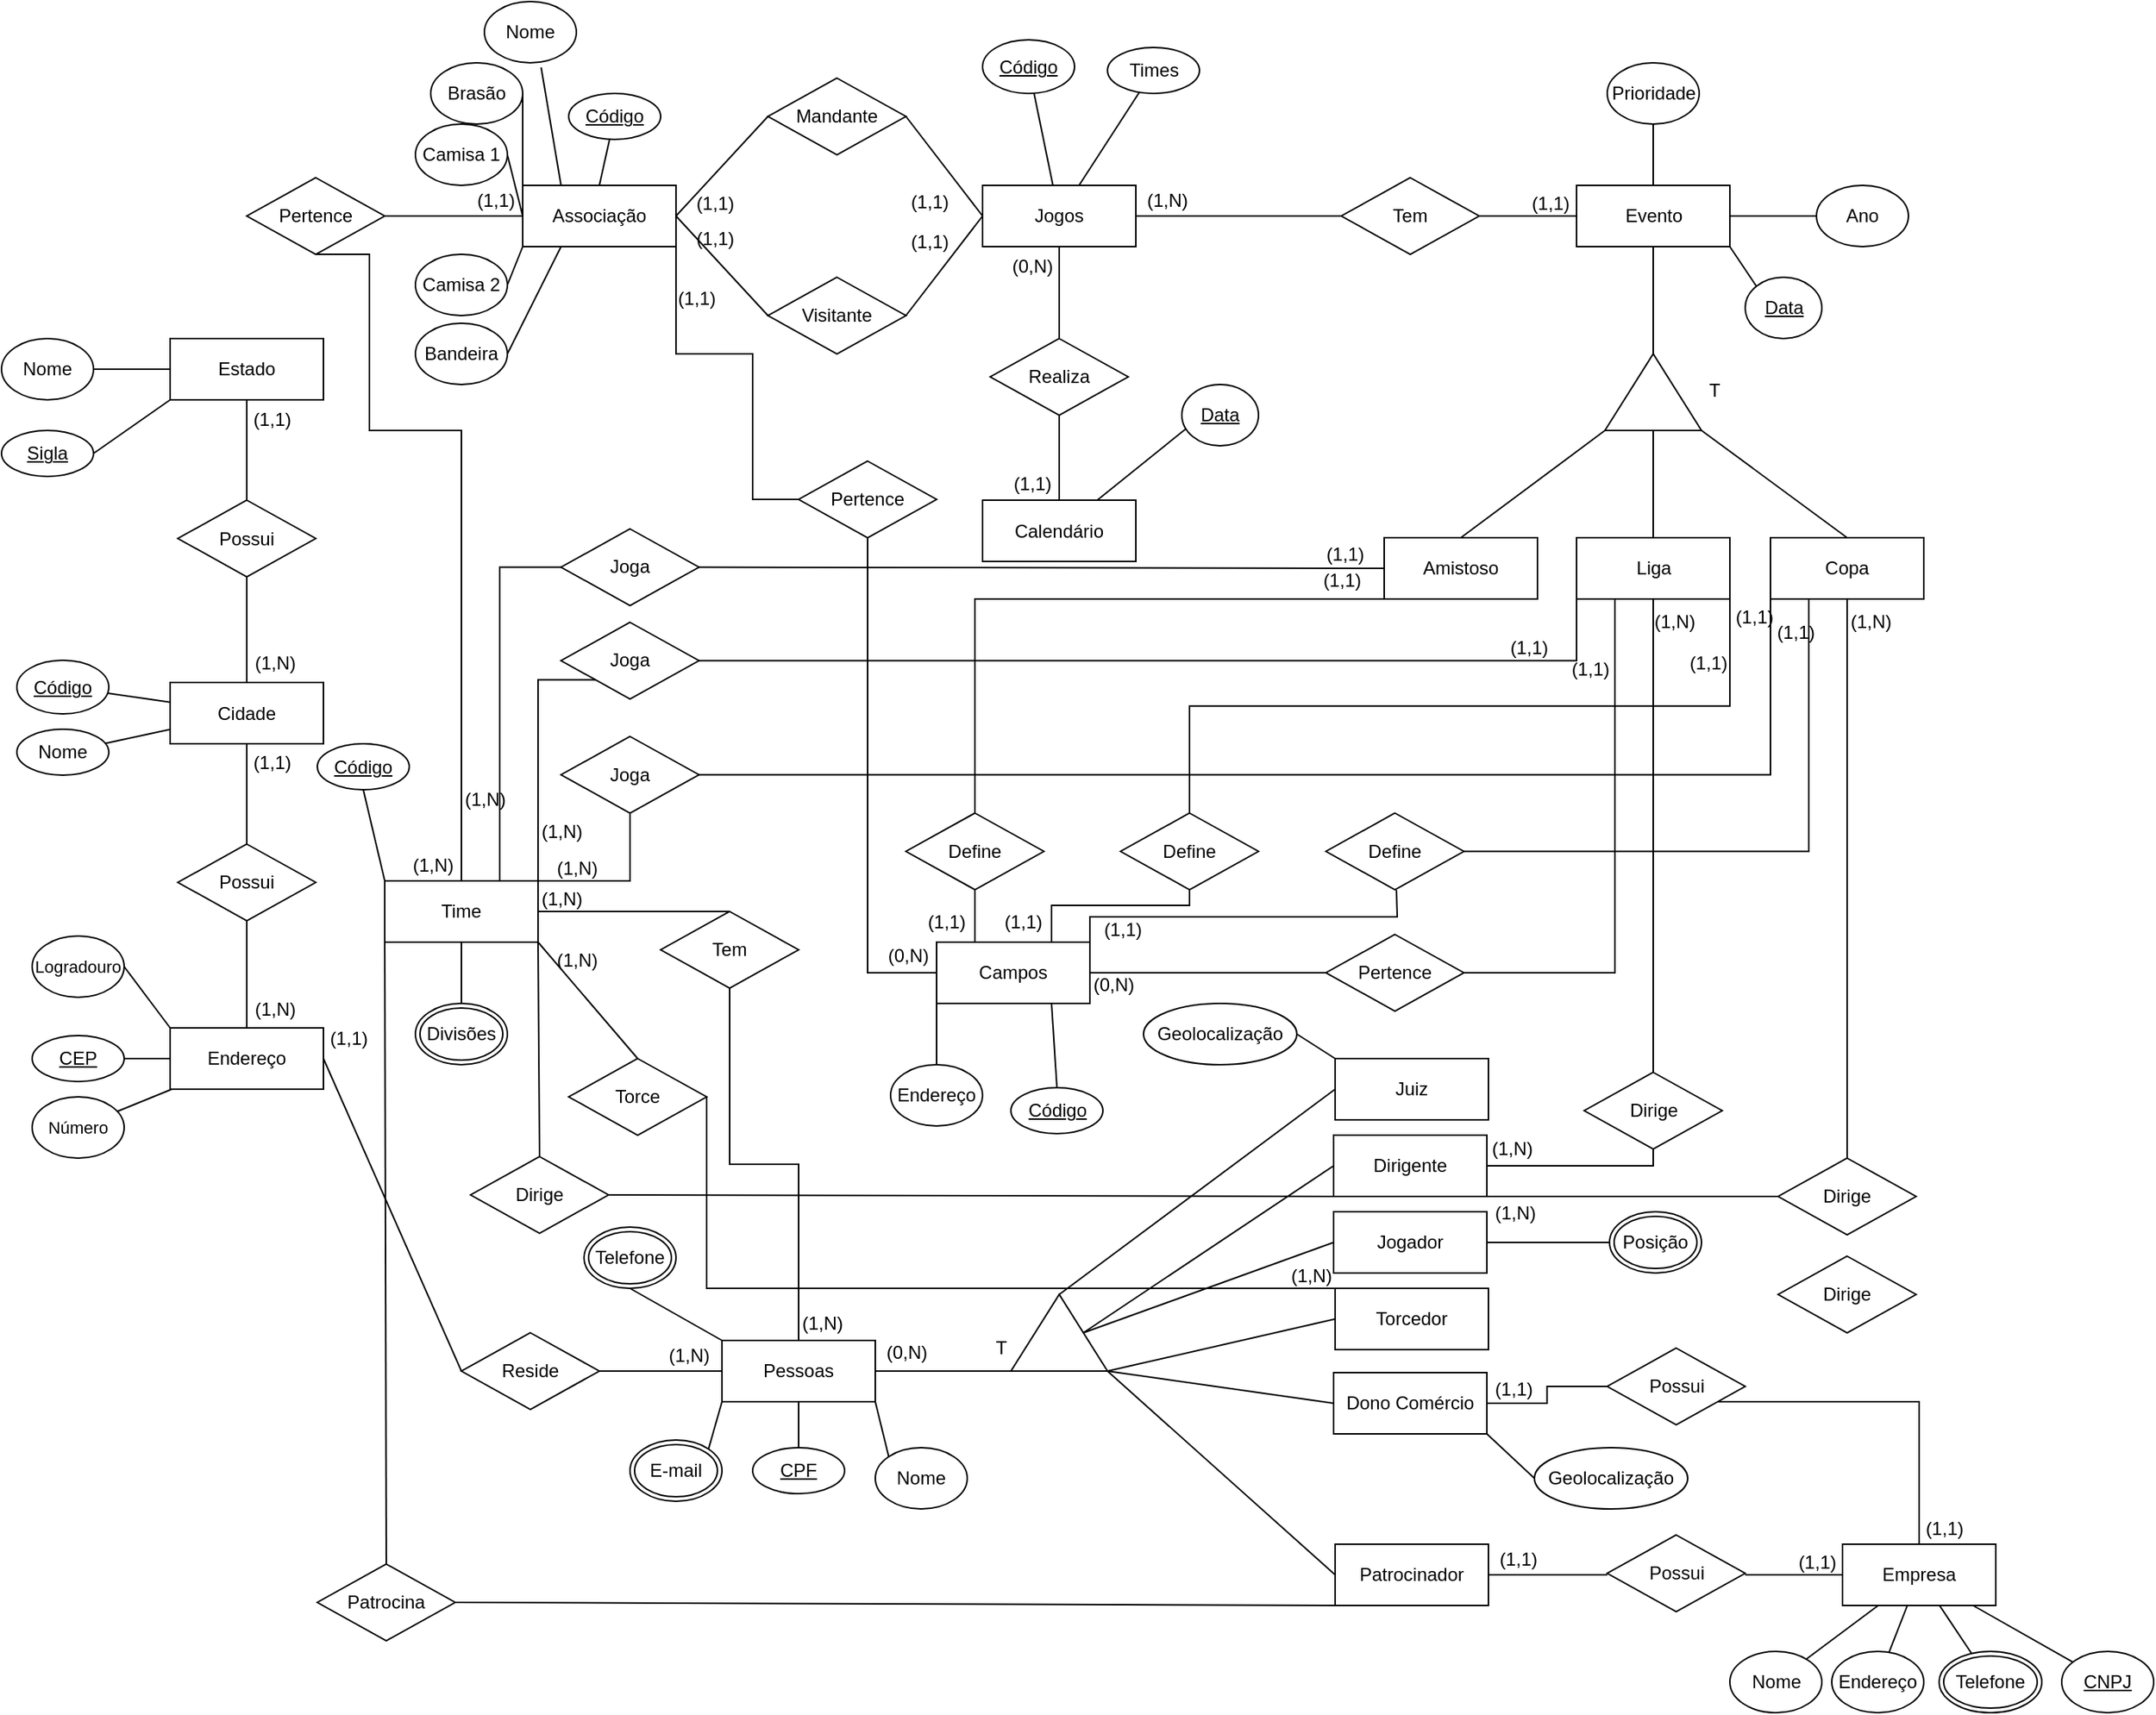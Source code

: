 <mxfile version="22.1.5" type="device">
  <diagram name="Página-1" id="bkQbWchfZhpnF6pJPGYp">
    <mxGraphModel dx="2206" dy="1148" grid="1" gridSize="10" guides="1" tooltips="1" connect="1" arrows="1" fold="1" page="1" pageScale="1" pageWidth="2336" pageHeight="1654" math="0" shadow="0">
      <root>
        <mxCell id="0" />
        <mxCell id="1" parent="0" />
        <mxCell id="KH_VAxzwDXU7XK9pUjr3-1" value="Evento" style="whiteSpace=wrap;html=1;align=center;" parent="1" vertex="1">
          <mxGeometry x="1207.5" y="290" width="100" height="40" as="geometry" />
        </mxCell>
        <mxCell id="KH_VAxzwDXU7XK9pUjr3-2" value="Amistoso" style="whiteSpace=wrap;html=1;align=center;" parent="1" vertex="1">
          <mxGeometry x="1082" y="520" width="100" height="40" as="geometry" />
        </mxCell>
        <mxCell id="KH_VAxzwDXU7XK9pUjr3-3" value="" style="verticalLabelPosition=bottom;verticalAlign=top;html=1;shape=mxgraph.basic.acute_triangle;dx=0.5;" parent="1" vertex="1">
          <mxGeometry x="1226" y="400" width="63" height="50" as="geometry" />
        </mxCell>
        <mxCell id="KH_VAxzwDXU7XK9pUjr3-4" value="Liga" style="whiteSpace=wrap;html=1;align=center;" parent="1" vertex="1">
          <mxGeometry x="1207.5" y="520" width="100" height="40" as="geometry" />
        </mxCell>
        <mxCell id="KH_VAxzwDXU7XK9pUjr3-5" value="Copa" style="whiteSpace=wrap;html=1;align=center;" parent="1" vertex="1">
          <mxGeometry x="1334" y="520" width="100" height="40" as="geometry" />
        </mxCell>
        <mxCell id="KH_VAxzwDXU7XK9pUjr3-6" value="" style="endArrow=none;html=1;rounded=0;entryX=0.5;entryY=1;entryDx=0;entryDy=0;exitX=0;exitY=0;exitDx=31.5;exitDy=0;exitPerimeter=0;" parent="1" source="KH_VAxzwDXU7XK9pUjr3-3" target="KH_VAxzwDXU7XK9pUjr3-1" edge="1">
          <mxGeometry relative="1" as="geometry">
            <mxPoint x="1024" y="580" as="sourcePoint" />
            <mxPoint x="1184" y="580" as="targetPoint" />
          </mxGeometry>
        </mxCell>
        <mxCell id="KH_VAxzwDXU7XK9pUjr3-7" value="" style="endArrow=none;html=1;rounded=0;entryX=0.5;entryY=0;entryDx=0;entryDy=0;exitX=0;exitY=1;exitDx=0;exitDy=0;exitPerimeter=0;" parent="1" source="KH_VAxzwDXU7XK9pUjr3-3" target="KH_VAxzwDXU7XK9pUjr3-2" edge="1">
          <mxGeometry relative="1" as="geometry">
            <mxPoint x="1268" y="410" as="sourcePoint" />
            <mxPoint x="1268" y="340" as="targetPoint" />
          </mxGeometry>
        </mxCell>
        <mxCell id="KH_VAxzwDXU7XK9pUjr3-9" value="" style="endArrow=none;html=1;rounded=0;entryX=0.5;entryY=0;entryDx=0;entryDy=0;exitX=0.5;exitY=1;exitDx=0;exitDy=0;exitPerimeter=0;" parent="1" source="KH_VAxzwDXU7XK9pUjr3-3" target="KH_VAxzwDXU7XK9pUjr3-4" edge="1">
          <mxGeometry relative="1" as="geometry">
            <mxPoint x="1236" y="460" as="sourcePoint" />
            <mxPoint x="1142" y="530" as="targetPoint" />
          </mxGeometry>
        </mxCell>
        <mxCell id="KH_VAxzwDXU7XK9pUjr3-10" value="" style="endArrow=none;html=1;rounded=0;entryX=0.5;entryY=0;entryDx=0;entryDy=0;exitX=1;exitY=1;exitDx=0;exitDy=0;exitPerimeter=0;" parent="1" source="KH_VAxzwDXU7XK9pUjr3-3" target="KH_VAxzwDXU7XK9pUjr3-5" edge="1">
          <mxGeometry relative="1" as="geometry">
            <mxPoint x="1268" y="460" as="sourcePoint" />
            <mxPoint x="1268" y="530" as="targetPoint" />
          </mxGeometry>
        </mxCell>
        <mxCell id="KH_VAxzwDXU7XK9pUjr3-11" value="Jogos" style="whiteSpace=wrap;html=1;align=center;" parent="1" vertex="1">
          <mxGeometry x="820" y="290" width="100" height="40" as="geometry" />
        </mxCell>
        <mxCell id="KH_VAxzwDXU7XK9pUjr3-12" value="Tem" style="shape=rhombus;perimeter=rhombusPerimeter;whiteSpace=wrap;html=1;align=center;" parent="1" vertex="1">
          <mxGeometry x="1054" y="285" width="90" height="50" as="geometry" />
        </mxCell>
        <mxCell id="KH_VAxzwDXU7XK9pUjr3-13" value="" style="endArrow=none;html=1;rounded=0;entryX=0;entryY=0.5;entryDx=0;entryDy=0;exitX=1;exitY=0.5;exitDx=0;exitDy=0;" parent="1" source="KH_VAxzwDXU7XK9pUjr3-12" target="KH_VAxzwDXU7XK9pUjr3-1" edge="1">
          <mxGeometry relative="1" as="geometry">
            <mxPoint x="1024" y="580" as="sourcePoint" />
            <mxPoint x="1184" y="580" as="targetPoint" />
          </mxGeometry>
        </mxCell>
        <mxCell id="KH_VAxzwDXU7XK9pUjr3-14" value="(1,1)" style="resizable=0;html=1;whiteSpace=wrap;align=right;verticalAlign=bottom;" parent="KH_VAxzwDXU7XK9pUjr3-13" connectable="0" vertex="1">
          <mxGeometry x="1" relative="1" as="geometry">
            <mxPoint x="-3" as="offset" />
          </mxGeometry>
        </mxCell>
        <mxCell id="KH_VAxzwDXU7XK9pUjr3-15" value="" style="endArrow=none;html=1;rounded=0;entryX=1;entryY=0.5;entryDx=0;entryDy=0;exitX=0;exitY=0.5;exitDx=0;exitDy=0;" parent="1" source="KH_VAxzwDXU7XK9pUjr3-12" target="KH_VAxzwDXU7XK9pUjr3-11" edge="1">
          <mxGeometry relative="1" as="geometry">
            <mxPoint x="950" y="580" as="sourcePoint" />
            <mxPoint x="1110" y="580" as="targetPoint" />
          </mxGeometry>
        </mxCell>
        <mxCell id="KH_VAxzwDXU7XK9pUjr3-16" value="(1,N)" style="resizable=0;html=1;whiteSpace=wrap;align=right;verticalAlign=bottom;" parent="KH_VAxzwDXU7XK9pUjr3-15" connectable="0" vertex="1">
          <mxGeometry x="1" relative="1" as="geometry">
            <mxPoint x="35" y="-2" as="offset" />
          </mxGeometry>
        </mxCell>
        <mxCell id="KH_VAxzwDXU7XK9pUjr3-18" value="Ano" style="ellipse;whiteSpace=wrap;html=1;align=center;" parent="1" vertex="1">
          <mxGeometry x="1364" y="290" width="60" height="40" as="geometry" />
        </mxCell>
        <mxCell id="KH_VAxzwDXU7XK9pUjr3-19" value="" style="endArrow=none;html=1;rounded=0;entryX=0;entryY=0.5;entryDx=0;entryDy=0;exitX=1;exitY=0.5;exitDx=0;exitDy=0;" parent="1" source="KH_VAxzwDXU7XK9pUjr3-1" target="KH_VAxzwDXU7XK9pUjr3-18" edge="1">
          <mxGeometry relative="1" as="geometry">
            <mxPoint x="1024" y="580" as="sourcePoint" />
            <mxPoint x="1184" y="580" as="targetPoint" />
          </mxGeometry>
        </mxCell>
        <mxCell id="KH_VAxzwDXU7XK9pUjr3-24" value="T" style="text;strokeColor=none;fillColor=none;spacingLeft=4;spacingRight=4;overflow=hidden;rotatable=0;points=[[0,0.5],[1,0.5]];portConstraint=eastwest;fontSize=12;whiteSpace=wrap;html=1;" parent="1" vertex="1">
          <mxGeometry x="1287.5" y="410" width="40" height="30" as="geometry" />
        </mxCell>
        <mxCell id="KH_VAxzwDXU7XK9pUjr3-28" value="Associação" style="whiteSpace=wrap;html=1;align=center;" parent="1" vertex="1">
          <mxGeometry x="520" y="290" width="100" height="40" as="geometry" />
        </mxCell>
        <mxCell id="KH_VAxzwDXU7XK9pUjr3-29" value="Calendário" style="whiteSpace=wrap;html=1;align=center;" parent="1" vertex="1">
          <mxGeometry x="820" y="495.5" width="100" height="40" as="geometry" />
        </mxCell>
        <mxCell id="KH_VAxzwDXU7XK9pUjr3-31" value="Mandante" style="shape=rhombus;perimeter=rhombusPerimeter;whiteSpace=wrap;html=1;align=center;" parent="1" vertex="1">
          <mxGeometry x="680" y="220" width="90" height="50" as="geometry" />
        </mxCell>
        <mxCell id="KH_VAxzwDXU7XK9pUjr3-32" value="Prioridade" style="ellipse;whiteSpace=wrap;html=1;align=center;" parent="1" vertex="1">
          <mxGeometry x="1227.5" y="210" width="60" height="40" as="geometry" />
        </mxCell>
        <mxCell id="KH_VAxzwDXU7XK9pUjr3-33" value="Visitante" style="shape=rhombus;perimeter=rhombusPerimeter;whiteSpace=wrap;html=1;align=center;" parent="1" vertex="1">
          <mxGeometry x="680" y="350" width="90" height="50" as="geometry" />
        </mxCell>
        <mxCell id="KH_VAxzwDXU7XK9pUjr3-34" value="" style="endArrow=none;html=1;rounded=0;entryX=0;entryY=0.5;entryDx=0;entryDy=0;exitX=1;exitY=0.5;exitDx=0;exitDy=0;" parent="1" source="KH_VAxzwDXU7XK9pUjr3-33" target="KH_VAxzwDXU7XK9pUjr3-11" edge="1">
          <mxGeometry relative="1" as="geometry">
            <mxPoint x="950" y="580" as="sourcePoint" />
            <mxPoint x="1110" y="580" as="targetPoint" />
          </mxGeometry>
        </mxCell>
        <mxCell id="KH_VAxzwDXU7XK9pUjr3-35" value="(1,1)" style="resizable=0;html=1;whiteSpace=wrap;align=right;verticalAlign=bottom;" parent="KH_VAxzwDXU7XK9pUjr3-34" connectable="0" vertex="1">
          <mxGeometry x="1" relative="1" as="geometry">
            <mxPoint x="-20" y="25" as="offset" />
          </mxGeometry>
        </mxCell>
        <mxCell id="KH_VAxzwDXU7XK9pUjr3-36" value="" style="endArrow=none;html=1;rounded=0;entryX=0;entryY=0.5;entryDx=0;entryDy=0;exitX=1;exitY=0.5;exitDx=0;exitDy=0;" parent="1" source="KH_VAxzwDXU7XK9pUjr3-31" target="KH_VAxzwDXU7XK9pUjr3-11" edge="1">
          <mxGeometry relative="1" as="geometry">
            <mxPoint x="780" y="385" as="sourcePoint" />
            <mxPoint x="830" y="320" as="targetPoint" />
          </mxGeometry>
        </mxCell>
        <mxCell id="KH_VAxzwDXU7XK9pUjr3-37" value="(1,1)" style="resizable=0;html=1;whiteSpace=wrap;align=right;verticalAlign=bottom;" parent="KH_VAxzwDXU7XK9pUjr3-36" connectable="0" vertex="1">
          <mxGeometry x="1" relative="1" as="geometry">
            <mxPoint x="-20" as="offset" />
          </mxGeometry>
        </mxCell>
        <mxCell id="KH_VAxzwDXU7XK9pUjr3-38" value="" style="endArrow=none;html=1;rounded=0;entryX=1;entryY=0.5;entryDx=0;entryDy=0;exitX=0;exitY=0.5;exitDx=0;exitDy=0;" parent="1" source="KH_VAxzwDXU7XK9pUjr3-33" target="KH_VAxzwDXU7XK9pUjr3-28" edge="1">
          <mxGeometry relative="1" as="geometry">
            <mxPoint x="780" y="385" as="sourcePoint" />
            <mxPoint x="830" y="320" as="targetPoint" />
          </mxGeometry>
        </mxCell>
        <mxCell id="KH_VAxzwDXU7XK9pUjr3-39" value="(1,1)" style="resizable=0;html=1;whiteSpace=wrap;align=right;verticalAlign=bottom;" parent="KH_VAxzwDXU7XK9pUjr3-38" connectable="0" vertex="1">
          <mxGeometry x="1" relative="1" as="geometry">
            <mxPoint x="40" y="24" as="offset" />
          </mxGeometry>
        </mxCell>
        <mxCell id="KH_VAxzwDXU7XK9pUjr3-40" value="" style="endArrow=none;html=1;rounded=0;exitX=0;exitY=0.5;exitDx=0;exitDy=0;" parent="1" source="KH_VAxzwDXU7XK9pUjr3-31" edge="1">
          <mxGeometry relative="1" as="geometry">
            <mxPoint x="690" y="385" as="sourcePoint" />
            <mxPoint x="620" y="310" as="targetPoint" />
          </mxGeometry>
        </mxCell>
        <mxCell id="KH_VAxzwDXU7XK9pUjr3-41" value="(1,1)" style="resizable=0;html=1;whiteSpace=wrap;align=right;verticalAlign=bottom;" parent="KH_VAxzwDXU7XK9pUjr3-40" connectable="0" vertex="1">
          <mxGeometry x="1" relative="1" as="geometry">
            <mxPoint x="40" as="offset" />
          </mxGeometry>
        </mxCell>
        <mxCell id="KH_VAxzwDXU7XK9pUjr3-42" value="" style="endArrow=none;html=1;rounded=0;entryX=0.5;entryY=1;entryDx=0;entryDy=0;exitX=0.5;exitY=0;exitDx=0;exitDy=0;" parent="1" source="KH_VAxzwDXU7XK9pUjr3-1" target="KH_VAxzwDXU7XK9pUjr3-32" edge="1">
          <mxGeometry relative="1" as="geometry">
            <mxPoint x="1024" y="580" as="sourcePoint" />
            <mxPoint x="1184" y="580" as="targetPoint" />
          </mxGeometry>
        </mxCell>
        <mxCell id="KH_VAxzwDXU7XK9pUjr3-44" value="Pessoas" style="whiteSpace=wrap;html=1;align=center;" parent="1" vertex="1">
          <mxGeometry x="650" y="1044" width="100" height="40" as="geometry" />
        </mxCell>
        <mxCell id="KH_VAxzwDXU7XK9pUjr3-46" value="Nome" style="ellipse;whiteSpace=wrap;html=1;align=center;" parent="1" vertex="1">
          <mxGeometry x="750" y="1114" width="60" height="40" as="geometry" />
        </mxCell>
        <mxCell id="KH_VAxzwDXU7XK9pUjr3-48" value="CPF" style="ellipse;whiteSpace=wrap;html=1;align=center;fontStyle=4;" parent="1" vertex="1">
          <mxGeometry x="670" y="1114" width="60" height="30" as="geometry" />
        </mxCell>
        <mxCell id="KH_VAxzwDXU7XK9pUjr3-49" value="E-mail" style="ellipse;shape=doubleEllipse;margin=3;whiteSpace=wrap;html=1;align=center;" parent="1" vertex="1">
          <mxGeometry x="590" y="1109" width="60" height="40" as="geometry" />
        </mxCell>
        <mxCell id="KH_VAxzwDXU7XK9pUjr3-51" value="Endereço" style="whiteSpace=wrap;html=1;align=center;" parent="1" vertex="1">
          <mxGeometry x="290" y="840" width="100" height="40" as="geometry" />
        </mxCell>
        <mxCell id="KH_VAxzwDXU7XK9pUjr3-52" value="Reside" style="shape=rhombus;perimeter=rhombusPerimeter;whiteSpace=wrap;html=1;align=center;" parent="1" vertex="1">
          <mxGeometry x="480" y="1039" width="90" height="50" as="geometry" />
        </mxCell>
        <mxCell id="KH_VAxzwDXU7XK9pUjr3-53" value="Telefone" style="ellipse;shape=doubleEllipse;margin=3;whiteSpace=wrap;html=1;align=center;" parent="1" vertex="1">
          <mxGeometry x="560" y="970" width="60" height="40" as="geometry" />
        </mxCell>
        <mxCell id="KH_VAxzwDXU7XK9pUjr3-54" value="" style="endArrow=none;html=1;rounded=0;entryX=1;entryY=0.5;entryDx=0;entryDy=0;exitX=0;exitY=0.5;exitDx=0;exitDy=0;" parent="1" source="KH_VAxzwDXU7XK9pUjr3-52" target="KH_VAxzwDXU7XK9pUjr3-51" edge="1">
          <mxGeometry relative="1" as="geometry">
            <mxPoint x="630" y="560" as="sourcePoint" />
            <mxPoint x="790" y="560" as="targetPoint" />
          </mxGeometry>
        </mxCell>
        <mxCell id="KH_VAxzwDXU7XK9pUjr3-55" value="(1,1)" style="resizable=0;html=1;whiteSpace=wrap;align=right;verticalAlign=bottom;" parent="KH_VAxzwDXU7XK9pUjr3-54" connectable="0" vertex="1">
          <mxGeometry x="1" relative="1" as="geometry">
            <mxPoint x="31" y="-4" as="offset" />
          </mxGeometry>
        </mxCell>
        <mxCell id="KH_VAxzwDXU7XK9pUjr3-56" value="" style="endArrow=none;html=1;rounded=0;entryX=0;entryY=0.5;entryDx=0;entryDy=0;exitX=1;exitY=0.5;exitDx=0;exitDy=0;" parent="1" source="KH_VAxzwDXU7XK9pUjr3-52" target="KH_VAxzwDXU7XK9pUjr3-44" edge="1">
          <mxGeometry relative="1" as="geometry">
            <mxPoint x="630" y="764" as="sourcePoint" />
            <mxPoint x="790" y="764" as="targetPoint" />
          </mxGeometry>
        </mxCell>
        <mxCell id="KH_VAxzwDXU7XK9pUjr3-57" value="(1,N)" style="resizable=0;html=1;whiteSpace=wrap;align=right;verticalAlign=bottom;" parent="KH_VAxzwDXU7XK9pUjr3-56" connectable="0" vertex="1">
          <mxGeometry x="1" relative="1" as="geometry">
            <mxPoint x="-7" y="-2" as="offset" />
          </mxGeometry>
        </mxCell>
        <mxCell id="KH_VAxzwDXU7XK9pUjr3-58" value="Cidade" style="whiteSpace=wrap;html=1;align=center;" parent="1" vertex="1">
          <mxGeometry x="290" y="614.5" width="100" height="40" as="geometry" />
        </mxCell>
        <mxCell id="KH_VAxzwDXU7XK9pUjr3-59" value="Possui" style="shape=rhombus;perimeter=rhombusPerimeter;whiteSpace=wrap;html=1;align=center;" parent="1" vertex="1">
          <mxGeometry x="295" y="720" width="90" height="50" as="geometry" />
        </mxCell>
        <mxCell id="KH_VAxzwDXU7XK9pUjr3-60" value="Estado" style="whiteSpace=wrap;html=1;align=center;" parent="1" vertex="1">
          <mxGeometry x="290" y="390" width="100" height="40" as="geometry" />
        </mxCell>
        <mxCell id="KH_VAxzwDXU7XK9pUjr3-61" value="Possui" style="shape=rhombus;perimeter=rhombusPerimeter;whiteSpace=wrap;html=1;align=center;" parent="1" vertex="1">
          <mxGeometry x="295" y="495.5" width="90" height="50" as="geometry" />
        </mxCell>
        <mxCell id="KH_VAxzwDXU7XK9pUjr3-62" value="Nome" style="ellipse;whiteSpace=wrap;html=1;align=center;" parent="1" vertex="1">
          <mxGeometry x="180" y="390" width="60" height="40" as="geometry" />
        </mxCell>
        <mxCell id="KH_VAxzwDXU7XK9pUjr3-63" value="CEP" style="ellipse;whiteSpace=wrap;html=1;align=center;fontStyle=4;" parent="1" vertex="1">
          <mxGeometry x="200" y="845" width="60" height="30" as="geometry" />
        </mxCell>
        <mxCell id="KH_VAxzwDXU7XK9pUjr3-64" value="" style="endArrow=none;html=1;rounded=0;entryX=0;entryY=0.5;entryDx=0;entryDy=0;exitX=1;exitY=0.5;exitDx=0;exitDy=0;" parent="1" source="KH_VAxzwDXU7XK9pUjr3-63" target="KH_VAxzwDXU7XK9pUjr3-51" edge="1">
          <mxGeometry relative="1" as="geometry">
            <mxPoint x="630" y="560" as="sourcePoint" />
            <mxPoint x="790" y="560" as="targetPoint" />
          </mxGeometry>
        </mxCell>
        <mxCell id="KH_VAxzwDXU7XK9pUjr3-65" value="" style="endArrow=none;html=1;rounded=0;exitX=0.5;exitY=0;exitDx=0;exitDy=0;entryX=0.5;entryY=1;entryDx=0;entryDy=0;" parent="1" source="KH_VAxzwDXU7XK9pUjr3-59" target="KH_VAxzwDXU7XK9pUjr3-58" edge="1">
          <mxGeometry relative="1" as="geometry">
            <mxPoint x="630" y="560" as="sourcePoint" />
            <mxPoint x="790" y="560" as="targetPoint" />
          </mxGeometry>
        </mxCell>
        <mxCell id="KH_VAxzwDXU7XK9pUjr3-66" value="(1,1)" style="resizable=0;html=1;whiteSpace=wrap;align=right;verticalAlign=bottom;" parent="KH_VAxzwDXU7XK9pUjr3-65" connectable="0" vertex="1">
          <mxGeometry x="1" relative="1" as="geometry">
            <mxPoint x="30" y="21" as="offset" />
          </mxGeometry>
        </mxCell>
        <mxCell id="KH_VAxzwDXU7XK9pUjr3-68" value="" style="endArrow=none;html=1;rounded=0;exitX=0.5;exitY=1;exitDx=0;exitDy=0;entryX=0.5;entryY=0;entryDx=0;entryDy=0;" parent="1" source="KH_VAxzwDXU7XK9pUjr3-59" target="KH_VAxzwDXU7XK9pUjr3-51" edge="1">
          <mxGeometry relative="1" as="geometry">
            <mxPoint x="630" y="560" as="sourcePoint" />
            <mxPoint x="790" y="560" as="targetPoint" />
          </mxGeometry>
        </mxCell>
        <mxCell id="KH_VAxzwDXU7XK9pUjr3-69" value="(1,N)" style="resizable=0;html=1;whiteSpace=wrap;align=right;verticalAlign=bottom;" parent="KH_VAxzwDXU7XK9pUjr3-68" connectable="0" vertex="1">
          <mxGeometry x="1" relative="1" as="geometry">
            <mxPoint x="33" y="-4" as="offset" />
          </mxGeometry>
        </mxCell>
        <mxCell id="KH_VAxzwDXU7XK9pUjr3-71" value="" style="endArrow=none;html=1;rounded=0;exitX=0.5;exitY=0;exitDx=0;exitDy=0;entryX=0.5;entryY=1;entryDx=0;entryDy=0;" parent="1" source="KH_VAxzwDXU7XK9pUjr3-61" target="KH_VAxzwDXU7XK9pUjr3-60" edge="1">
          <mxGeometry relative="1" as="geometry">
            <mxPoint x="350" y="730" as="sourcePoint" />
            <mxPoint x="350" y="665" as="targetPoint" />
          </mxGeometry>
        </mxCell>
        <mxCell id="KH_VAxzwDXU7XK9pUjr3-72" value="(1,1)" style="resizable=0;html=1;whiteSpace=wrap;align=right;verticalAlign=bottom;" parent="KH_VAxzwDXU7XK9pUjr3-71" connectable="0" vertex="1">
          <mxGeometry x="1" relative="1" as="geometry">
            <mxPoint x="30" y="21" as="offset" />
          </mxGeometry>
        </mxCell>
        <mxCell id="KH_VAxzwDXU7XK9pUjr3-73" value="" style="endArrow=none;html=1;rounded=0;exitX=0.5;exitY=1;exitDx=0;exitDy=0;entryX=0.5;entryY=0;entryDx=0;entryDy=0;" parent="1" source="KH_VAxzwDXU7XK9pUjr3-61" target="KH_VAxzwDXU7XK9pUjr3-58" edge="1">
          <mxGeometry relative="1" as="geometry">
            <mxPoint x="350" y="780" as="sourcePoint" />
            <mxPoint x="350" y="850" as="targetPoint" />
          </mxGeometry>
        </mxCell>
        <mxCell id="KH_VAxzwDXU7XK9pUjr3-74" value="(1,N)" style="resizable=0;html=1;whiteSpace=wrap;align=right;verticalAlign=bottom;" parent="KH_VAxzwDXU7XK9pUjr3-73" connectable="0" vertex="1">
          <mxGeometry x="1" relative="1" as="geometry">
            <mxPoint x="33" y="-4" as="offset" />
          </mxGeometry>
        </mxCell>
        <mxCell id="KH_VAxzwDXU7XK9pUjr3-76" value="Sigla" style="ellipse;whiteSpace=wrap;html=1;align=center;fontStyle=4;" parent="1" vertex="1">
          <mxGeometry x="180" y="450" width="60" height="30" as="geometry" />
        </mxCell>
        <mxCell id="KH_VAxzwDXU7XK9pUjr3-77" value="Logradouro" style="ellipse;whiteSpace=wrap;html=1;align=center;fontSize=11;" parent="1" vertex="1">
          <mxGeometry x="200" y="780" width="60" height="40" as="geometry" />
        </mxCell>
        <mxCell id="KH_VAxzwDXU7XK9pUjr3-78" value="" style="endArrow=none;html=1;rounded=0;entryX=0;entryY=0;entryDx=0;entryDy=0;exitX=1;exitY=0.5;exitDx=0;exitDy=0;" parent="1" source="KH_VAxzwDXU7XK9pUjr3-77" target="KH_VAxzwDXU7XK9pUjr3-51" edge="1">
          <mxGeometry relative="1" as="geometry">
            <mxPoint x="270" y="870" as="sourcePoint" />
            <mxPoint x="300" y="870" as="targetPoint" />
          </mxGeometry>
        </mxCell>
        <mxCell id="KH_VAxzwDXU7XK9pUjr3-79" value="" style="endArrow=none;html=1;rounded=0;entryX=0;entryY=1;entryDx=0;entryDy=0;exitX=1;exitY=0.5;exitDx=0;exitDy=0;" parent="1" source="KH_VAxzwDXU7XK9pUjr3-76" target="KH_VAxzwDXU7XK9pUjr3-60" edge="1">
          <mxGeometry relative="1" as="geometry">
            <mxPoint x="270" y="870" as="sourcePoint" />
            <mxPoint x="300" y="870" as="targetPoint" />
          </mxGeometry>
        </mxCell>
        <mxCell id="KH_VAxzwDXU7XK9pUjr3-80" value="" style="endArrow=none;html=1;rounded=0;entryX=0;entryY=0.5;entryDx=0;entryDy=0;exitX=1;exitY=0.5;exitDx=0;exitDy=0;" parent="1" source="KH_VAxzwDXU7XK9pUjr3-62" target="KH_VAxzwDXU7XK9pUjr3-60" edge="1">
          <mxGeometry relative="1" as="geometry">
            <mxPoint x="250" y="475" as="sourcePoint" />
            <mxPoint x="300" y="440" as="targetPoint" />
          </mxGeometry>
        </mxCell>
        <mxCell id="KH_VAxzwDXU7XK9pUjr3-81" value="Realiza" style="shape=rhombus;perimeter=rhombusPerimeter;whiteSpace=wrap;html=1;align=center;" parent="1" vertex="1">
          <mxGeometry x="825" y="390" width="90" height="50" as="geometry" />
        </mxCell>
        <mxCell id="KH_VAxzwDXU7XK9pUjr3-82" value="" style="endArrow=none;html=1;rounded=0;entryX=0.5;entryY=0;entryDx=0;entryDy=0;exitX=0.5;exitY=1;exitDx=0;exitDy=0;" parent="1" source="KH_VAxzwDXU7XK9pUjr3-81" target="KH_VAxzwDXU7XK9pUjr3-29" edge="1">
          <mxGeometry relative="1" as="geometry">
            <mxPoint x="630" y="560" as="sourcePoint" />
            <mxPoint x="790" y="560" as="targetPoint" />
          </mxGeometry>
        </mxCell>
        <mxCell id="KH_VAxzwDXU7XK9pUjr3-83" value="(1,1)" style="resizable=0;html=1;whiteSpace=wrap;align=right;verticalAlign=bottom;" parent="KH_VAxzwDXU7XK9pUjr3-82" connectable="0" vertex="1">
          <mxGeometry x="1" relative="1" as="geometry">
            <mxPoint x="-4" y="-2" as="offset" />
          </mxGeometry>
        </mxCell>
        <mxCell id="KH_VAxzwDXU7XK9pUjr3-84" value="" style="endArrow=none;html=1;rounded=0;entryX=0.5;entryY=1;entryDx=0;entryDy=0;exitX=0.5;exitY=0;exitDx=0;exitDy=0;" parent="1" source="KH_VAxzwDXU7XK9pUjr3-81" target="KH_VAxzwDXU7XK9pUjr3-11" edge="1">
          <mxGeometry relative="1" as="geometry">
            <mxPoint x="630" y="560" as="sourcePoint" />
            <mxPoint x="790" y="560" as="targetPoint" />
          </mxGeometry>
        </mxCell>
        <mxCell id="KH_VAxzwDXU7XK9pUjr3-85" value="(0,N)" style="resizable=0;html=1;whiteSpace=wrap;align=right;verticalAlign=bottom;" parent="KH_VAxzwDXU7XK9pUjr3-84" connectable="0" vertex="1">
          <mxGeometry x="1" relative="1" as="geometry">
            <mxPoint x="-3" y="21" as="offset" />
          </mxGeometry>
        </mxCell>
        <mxCell id="KH_VAxzwDXU7XK9pUjr3-86" value="Torcedor" style="whiteSpace=wrap;html=1;align=center;" parent="1" vertex="1">
          <mxGeometry x="1050" y="1010" width="100" height="40" as="geometry" />
        </mxCell>
        <mxCell id="KH_VAxzwDXU7XK9pUjr3-87" value="" style="endArrow=none;html=1;rounded=0;entryX=0;entryY=0;entryDx=0;entryDy=0;exitX=1;exitY=1;exitDx=0;exitDy=0;" parent="1" source="KH_VAxzwDXU7XK9pUjr3-44" target="KH_VAxzwDXU7XK9pUjr3-46" edge="1">
          <mxGeometry relative="1" as="geometry">
            <mxPoint x="630" y="764" as="sourcePoint" />
            <mxPoint x="790" y="764" as="targetPoint" />
          </mxGeometry>
        </mxCell>
        <mxCell id="KH_VAxzwDXU7XK9pUjr3-88" value="" style="endArrow=none;html=1;rounded=0;entryX=0.5;entryY=0;entryDx=0;entryDy=0;exitX=0.5;exitY=1;exitDx=0;exitDy=0;" parent="1" source="KH_VAxzwDXU7XK9pUjr3-44" target="KH_VAxzwDXU7XK9pUjr3-48" edge="1">
          <mxGeometry relative="1" as="geometry">
            <mxPoint x="760" y="1094" as="sourcePoint" />
            <mxPoint x="769" y="1130" as="targetPoint" />
          </mxGeometry>
        </mxCell>
        <mxCell id="KH_VAxzwDXU7XK9pUjr3-89" value="" style="endArrow=none;html=1;rounded=0;entryX=1;entryY=0;entryDx=0;entryDy=0;exitX=0;exitY=1;exitDx=0;exitDy=0;" parent="1" source="KH_VAxzwDXU7XK9pUjr3-44" target="KH_VAxzwDXU7XK9pUjr3-49" edge="1">
          <mxGeometry relative="1" as="geometry">
            <mxPoint x="710" y="1094" as="sourcePoint" />
            <mxPoint x="710" y="1124" as="targetPoint" />
          </mxGeometry>
        </mxCell>
        <mxCell id="KH_VAxzwDXU7XK9pUjr3-93" value="" style="endArrow=none;html=1;rounded=0;entryX=0;entryY=0.5;entryDx=0;entryDy=0;exitX=1;exitY=1;exitDx=0;exitDy=0;exitPerimeter=0;" parent="1" source="KH_VAxzwDXU7XK9pUjr3-98" target="KH_VAxzwDXU7XK9pUjr3-86" edge="1">
          <mxGeometry relative="1" as="geometry">
            <mxPoint x="915" y="1064" as="sourcePoint" />
            <mxPoint x="960" y="1009" as="targetPoint" />
          </mxGeometry>
        </mxCell>
        <mxCell id="KH_VAxzwDXU7XK9pUjr3-95" value="" style="endArrow=none;html=1;rounded=0;entryX=1;entryY=0.5;entryDx=0;entryDy=0;exitX=0;exitY=1;exitDx=0;exitDy=0;exitPerimeter=0;" parent="1" source="KH_VAxzwDXU7XK9pUjr3-98" target="KH_VAxzwDXU7XK9pUjr3-44" edge="1">
          <mxGeometry relative="1" as="geometry">
            <mxPoint x="825" y="1064" as="sourcePoint" />
            <mxPoint x="790" y="764" as="targetPoint" />
          </mxGeometry>
        </mxCell>
        <mxCell id="KH_VAxzwDXU7XK9pUjr3-96" value="(0,N)" style="resizable=0;html=1;whiteSpace=wrap;align=right;verticalAlign=bottom;" parent="KH_VAxzwDXU7XK9pUjr3-95" connectable="0" vertex="1">
          <mxGeometry x="1" relative="1" as="geometry">
            <mxPoint x="35" y="-4" as="offset" />
          </mxGeometry>
        </mxCell>
        <mxCell id="KH_VAxzwDXU7XK9pUjr3-97" value="" style="endArrow=none;html=1;rounded=0;entryX=0;entryY=0;entryDx=0;entryDy=0;exitX=0.5;exitY=1;exitDx=0;exitDy=0;" parent="1" source="KH_VAxzwDXU7XK9pUjr3-53" target="KH_VAxzwDXU7XK9pUjr3-44" edge="1">
          <mxGeometry relative="1" as="geometry">
            <mxPoint x="630" y="764" as="sourcePoint" />
            <mxPoint x="790" y="764" as="targetPoint" />
          </mxGeometry>
        </mxCell>
        <mxCell id="KH_VAxzwDXU7XK9pUjr3-98" value="" style="verticalLabelPosition=bottom;verticalAlign=top;html=1;shape=mxgraph.basic.acute_triangle;dx=0.5;" parent="1" vertex="1">
          <mxGeometry x="838.5" y="1014" width="63" height="50" as="geometry" />
        </mxCell>
        <mxCell id="KH_VAxzwDXU7XK9pUjr3-99" value="Dono Comércio" style="whiteSpace=wrap;html=1;align=center;" parent="1" vertex="1">
          <mxGeometry x="1049" y="1065" width="100" height="40" as="geometry" />
        </mxCell>
        <mxCell id="KH_VAxzwDXU7XK9pUjr3-100" value="Jogador" style="whiteSpace=wrap;html=1;align=center;" parent="1" vertex="1">
          <mxGeometry x="1049" y="960" width="100" height="40" as="geometry" />
        </mxCell>
        <mxCell id="KH_VAxzwDXU7XK9pUjr3-101" value="Dirigente" style="whiteSpace=wrap;html=1;align=center;" parent="1" vertex="1">
          <mxGeometry x="1049" y="910" width="100" height="40" as="geometry" />
        </mxCell>
        <mxCell id="KH_VAxzwDXU7XK9pUjr3-102" value="Juiz" style="whiteSpace=wrap;html=1;align=center;" parent="1" vertex="1">
          <mxGeometry x="1050" y="860" width="100" height="40" as="geometry" />
        </mxCell>
        <mxCell id="KH_VAxzwDXU7XK9pUjr3-103" value="" style="endArrow=none;html=1;rounded=0;entryX=0;entryY=0.5;entryDx=0;entryDy=0;exitX=1;exitY=1;exitDx=0;exitDy=0;exitPerimeter=0;" parent="1" source="KH_VAxzwDXU7XK9pUjr3-98" target="KH_VAxzwDXU7XK9pUjr3-99" edge="1">
          <mxGeometry relative="1" as="geometry">
            <mxPoint x="912" y="1074" as="sourcePoint" />
            <mxPoint x="985" y="1134" as="targetPoint" />
          </mxGeometry>
        </mxCell>
        <mxCell id="KH_VAxzwDXU7XK9pUjr3-105" value="" style="endArrow=none;html=1;rounded=0;entryX=0;entryY=0.5;entryDx=0;entryDy=0;exitX=0;exitY=0;exitDx=47.25;exitDy=25;exitPerimeter=0;" parent="1" source="KH_VAxzwDXU7XK9pUjr3-98" target="KH_VAxzwDXU7XK9pUjr3-100" edge="1">
          <mxGeometry relative="1" as="geometry">
            <mxPoint x="912" y="1074" as="sourcePoint" />
            <mxPoint x="985" y="1084" as="targetPoint" />
          </mxGeometry>
        </mxCell>
        <mxCell id="KH_VAxzwDXU7XK9pUjr3-106" value="" style="endArrow=none;html=1;rounded=0;entryX=0;entryY=0.5;entryDx=0;entryDy=0;exitX=0;exitY=0;exitDx=47.25;exitDy=25;exitPerimeter=0;" parent="1" source="KH_VAxzwDXU7XK9pUjr3-98" target="KH_VAxzwDXU7XK9pUjr3-101" edge="1">
          <mxGeometry relative="1" as="geometry">
            <mxPoint x="896" y="1049" as="sourcePoint" />
            <mxPoint x="985" y="1034" as="targetPoint" />
          </mxGeometry>
        </mxCell>
        <mxCell id="KH_VAxzwDXU7XK9pUjr3-107" value="" style="endArrow=none;html=1;rounded=0;entryX=0;entryY=0.5;entryDx=0;entryDy=0;exitX=0;exitY=0;exitDx=31.5;exitDy=0;exitPerimeter=0;" parent="1" source="KH_VAxzwDXU7XK9pUjr3-98" target="KH_VAxzwDXU7XK9pUjr3-102" edge="1">
          <mxGeometry relative="1" as="geometry">
            <mxPoint x="896" y="1049" as="sourcePoint" />
            <mxPoint x="985" y="984" as="targetPoint" />
          </mxGeometry>
        </mxCell>
        <mxCell id="KH_VAxzwDXU7XK9pUjr3-109" value="Dirige" style="shape=rhombus;perimeter=rhombusPerimeter;whiteSpace=wrap;html=1;align=center;" parent="1" vertex="1">
          <mxGeometry x="1212.5" y="869" width="90" height="50" as="geometry" />
        </mxCell>
        <mxCell id="KH_VAxzwDXU7XK9pUjr3-110" value="Patrocinador" style="whiteSpace=wrap;html=1;align=center;" parent="1" vertex="1">
          <mxGeometry x="1050" y="1177" width="100" height="40" as="geometry" />
        </mxCell>
        <mxCell id="KH_VAxzwDXU7XK9pUjr3-111" value="" style="endArrow=none;html=1;rounded=0;entryX=0;entryY=0.5;entryDx=0;entryDy=0;exitX=1;exitY=1;exitDx=0;exitDy=0;exitPerimeter=0;" parent="1" source="KH_VAxzwDXU7XK9pUjr3-98" target="KH_VAxzwDXU7XK9pUjr3-110" edge="1">
          <mxGeometry relative="1" as="geometry">
            <mxPoint x="900" y="1074" as="sourcePoint" />
            <mxPoint x="986" y="934" as="targetPoint" />
          </mxGeometry>
        </mxCell>
        <mxCell id="KH_VAxzwDXU7XK9pUjr3-112" value="Dirige" style="shape=rhombus;perimeter=rhombusPerimeter;whiteSpace=wrap;html=1;align=center;" parent="1" vertex="1">
          <mxGeometry x="1339" y="925" width="90" height="50" as="geometry" />
        </mxCell>
        <mxCell id="KH_VAxzwDXU7XK9pUjr3-113" value="" style="endArrow=none;html=1;rounded=0;entryX=0.5;entryY=1;entryDx=0;entryDy=0;exitX=0.5;exitY=0;exitDx=0;exitDy=0;" parent="1" source="KH_VAxzwDXU7XK9pUjr3-109" target="KH_VAxzwDXU7XK9pUjr3-4" edge="1">
          <mxGeometry relative="1" as="geometry">
            <mxPoint x="704" y="690" as="sourcePoint" />
            <mxPoint x="1257.5" y="690" as="targetPoint" />
          </mxGeometry>
        </mxCell>
        <mxCell id="KH_VAxzwDXU7XK9pUjr3-114" value="(1,N)" style="resizable=0;html=1;whiteSpace=wrap;align=right;verticalAlign=bottom;" parent="KH_VAxzwDXU7XK9pUjr3-113" connectable="0" vertex="1">
          <mxGeometry x="1" relative="1" as="geometry">
            <mxPoint x="29" y="23" as="offset" />
          </mxGeometry>
        </mxCell>
        <mxCell id="KH_VAxzwDXU7XK9pUjr3-115" value="" style="endArrow=none;html=1;rounded=0;entryX=1;entryY=0.5;entryDx=0;entryDy=0;exitX=0.5;exitY=1;exitDx=0;exitDy=0;edgeStyle=orthogonalEdgeStyle;" parent="1" source="KH_VAxzwDXU7XK9pUjr3-109" target="KH_VAxzwDXU7XK9pUjr3-101" edge="1">
          <mxGeometry relative="1" as="geometry">
            <mxPoint x="1268" y="904" as="sourcePoint" />
            <mxPoint x="1268" y="774" as="targetPoint" />
          </mxGeometry>
        </mxCell>
        <mxCell id="KH_VAxzwDXU7XK9pUjr3-116" value="(1,N)" style="resizable=0;html=1;whiteSpace=wrap;align=right;verticalAlign=bottom;" parent="KH_VAxzwDXU7XK9pUjr3-115" connectable="0" vertex="1">
          <mxGeometry x="1" relative="1" as="geometry">
            <mxPoint x="31" y="-3" as="offset" />
          </mxGeometry>
        </mxCell>
        <mxCell id="KH_VAxzwDXU7XK9pUjr3-117" value="" style="endArrow=none;html=1;rounded=0;entryX=0.5;entryY=1;entryDx=0;entryDy=0;exitX=0.5;exitY=0;exitDx=0;exitDy=0;" parent="1" source="KH_VAxzwDXU7XK9pUjr3-112" target="KH_VAxzwDXU7XK9pUjr3-5" edge="1">
          <mxGeometry relative="1" as="geometry">
            <mxPoint x="1268" y="830" as="sourcePoint" />
            <mxPoint x="1384" y="690" as="targetPoint" />
          </mxGeometry>
        </mxCell>
        <mxCell id="KH_VAxzwDXU7XK9pUjr3-118" value="(1,N)" style="resizable=0;html=1;whiteSpace=wrap;align=right;verticalAlign=bottom;" parent="KH_VAxzwDXU7XK9pUjr3-117" connectable="0" vertex="1">
          <mxGeometry x="1" relative="1" as="geometry">
            <mxPoint x="30" y="23" as="offset" />
          </mxGeometry>
        </mxCell>
        <mxCell id="KH_VAxzwDXU7XK9pUjr3-122" value="" style="endArrow=none;html=1;rounded=0;entryX=1;entryY=1;entryDx=0;entryDy=0;exitX=0;exitY=0.5;exitDx=0;exitDy=0;" parent="1" source="KH_VAxzwDXU7XK9pUjr3-112" target="KH_VAxzwDXU7XK9pUjr3-101" edge="1">
          <mxGeometry relative="1" as="geometry">
            <mxPoint x="704" y="764" as="sourcePoint" />
            <mxPoint x="864" y="764" as="targetPoint" />
          </mxGeometry>
        </mxCell>
        <mxCell id="KH_VAxzwDXU7XK9pUjr3-123" value="(1,N)" style="resizable=0;html=1;whiteSpace=wrap;align=right;verticalAlign=bottom;" parent="KH_VAxzwDXU7XK9pUjr3-122" connectable="0" vertex="1">
          <mxGeometry x="1" relative="1" as="geometry">
            <mxPoint x="33" y="19" as="offset" />
          </mxGeometry>
        </mxCell>
        <mxCell id="KH_VAxzwDXU7XK9pUjr3-125" value="Tem" style="shape=rhombus;perimeter=rhombusPerimeter;whiteSpace=wrap;html=1;align=center;" parent="1" vertex="1">
          <mxGeometry x="610" y="764" width="90" height="50" as="geometry" />
        </mxCell>
        <mxCell id="KH_VAxzwDXU7XK9pUjr3-126" value="" style="endArrow=none;html=1;rounded=0;entryX=0.5;entryY=0;entryDx=0;entryDy=0;exitX=0.5;exitY=1;exitDx=0;exitDy=0;edgeStyle=orthogonalEdgeStyle;" parent="1" source="KH_VAxzwDXU7XK9pUjr3-125" target="KH_VAxzwDXU7XK9pUjr3-44" edge="1">
          <mxGeometry relative="1" as="geometry">
            <mxPoint x="630" y="764" as="sourcePoint" />
            <mxPoint x="790" y="764" as="targetPoint" />
          </mxGeometry>
        </mxCell>
        <mxCell id="KH_VAxzwDXU7XK9pUjr3-127" value="(1,N)" style="resizable=0;html=1;whiteSpace=wrap;align=right;verticalAlign=bottom;" parent="KH_VAxzwDXU7XK9pUjr3-126" connectable="0" vertex="1">
          <mxGeometry x="1" relative="1" as="geometry">
            <mxPoint x="30" y="-3" as="offset" />
          </mxGeometry>
        </mxCell>
        <mxCell id="KH_VAxzwDXU7XK9pUjr3-128" value="" style="endArrow=none;html=1;rounded=0;entryX=1;entryY=0.5;entryDx=0;entryDy=0;exitX=0.5;exitY=0;exitDx=0;exitDy=0;" parent="1" source="KH_VAxzwDXU7XK9pUjr3-125" target="KH_VAxzwDXU7XK9pUjr3-160" edge="1">
          <mxGeometry relative="1" as="geometry">
            <mxPoint x="665" y="824" as="sourcePoint" />
            <mxPoint x="710" y="1054" as="targetPoint" />
          </mxGeometry>
        </mxCell>
        <mxCell id="KH_VAxzwDXU7XK9pUjr3-129" value="(1,N)" style="resizable=0;html=1;whiteSpace=wrap;align=right;verticalAlign=bottom;" parent="KH_VAxzwDXU7XK9pUjr3-128" connectable="0" vertex="1">
          <mxGeometry x="1" relative="1" as="geometry">
            <mxPoint x="30" y="-44" as="offset" />
          </mxGeometry>
        </mxCell>
        <mxCell id="KH_VAxzwDXU7XK9pUjr3-131" value="Nome" style="ellipse;whiteSpace=wrap;html=1;align=center;" parent="1" vertex="1">
          <mxGeometry x="495" y="170" width="60" height="40" as="geometry" />
        </mxCell>
        <mxCell id="KH_VAxzwDXU7XK9pUjr3-132" value="Brasão" style="ellipse;whiteSpace=wrap;html=1;align=center;" parent="1" vertex="1">
          <mxGeometry x="460" y="210" width="60" height="40" as="geometry" />
        </mxCell>
        <mxCell id="KH_VAxzwDXU7XK9pUjr3-133" value="Camisa 1" style="ellipse;whiteSpace=wrap;html=1;align=center;" parent="1" vertex="1">
          <mxGeometry x="450" y="250" width="60" height="40" as="geometry" />
        </mxCell>
        <mxCell id="KH_VAxzwDXU7XK9pUjr3-134" value="Camisa 2" style="ellipse;whiteSpace=wrap;html=1;align=center;" parent="1" vertex="1">
          <mxGeometry x="450" y="335" width="60" height="40" as="geometry" />
        </mxCell>
        <mxCell id="KH_VAxzwDXU7XK9pUjr3-135" value="Bandeira" style="ellipse;whiteSpace=wrap;html=1;align=center;" parent="1" vertex="1">
          <mxGeometry x="450" y="380" width="60" height="40" as="geometry" />
        </mxCell>
        <mxCell id="KH_VAxzwDXU7XK9pUjr3-136" value="Campos" style="whiteSpace=wrap;html=1;align=center;" parent="1" vertex="1">
          <mxGeometry x="790" y="784" width="100" height="40" as="geometry" />
        </mxCell>
        <mxCell id="KH_VAxzwDXU7XK9pUjr3-137" value="Pertence" style="shape=rhombus;perimeter=rhombusPerimeter;whiteSpace=wrap;html=1;align=center;" parent="1" vertex="1">
          <mxGeometry x="1044" y="779" width="90" height="50" as="geometry" />
        </mxCell>
        <mxCell id="KH_VAxzwDXU7XK9pUjr3-138" value="Pertence" style="shape=rhombus;perimeter=rhombusPerimeter;whiteSpace=wrap;html=1;align=center;" parent="1" vertex="1">
          <mxGeometry x="700" y="470" width="90" height="50" as="geometry" />
        </mxCell>
        <mxCell id="KH_VAxzwDXU7XK9pUjr3-139" value="" style="endArrow=none;html=1;rounded=0;entryX=0.25;entryY=1;entryDx=0;entryDy=0;exitX=1;exitY=0.5;exitDx=0;exitDy=0;edgeStyle=orthogonalEdgeStyle;" parent="1" source="KH_VAxzwDXU7XK9pUjr3-137" target="KH_VAxzwDXU7XK9pUjr3-4" edge="1">
          <mxGeometry relative="1" as="geometry">
            <mxPoint x="704" y="690" as="sourcePoint" />
            <mxPoint x="1232.5" y="690" as="targetPoint" />
          </mxGeometry>
        </mxCell>
        <mxCell id="KH_VAxzwDXU7XK9pUjr3-140" value="(1,1)" style="resizable=0;html=1;whiteSpace=wrap;align=right;verticalAlign=bottom;" parent="KH_VAxzwDXU7XK9pUjr3-139" connectable="0" vertex="1">
          <mxGeometry x="1" relative="1" as="geometry">
            <mxPoint x="-2" y="54" as="offset" />
          </mxGeometry>
        </mxCell>
        <mxCell id="KH_VAxzwDXU7XK9pUjr3-141" value="" style="endArrow=none;html=1;rounded=0;entryX=1;entryY=0.5;entryDx=0;entryDy=0;exitX=0;exitY=0.5;exitDx=0;exitDy=0;" parent="1" source="KH_VAxzwDXU7XK9pUjr3-137" target="KH_VAxzwDXU7XK9pUjr3-136" edge="1">
          <mxGeometry relative="1" as="geometry">
            <mxPoint x="630" y="764" as="sourcePoint" />
            <mxPoint x="790" y="764" as="targetPoint" />
          </mxGeometry>
        </mxCell>
        <mxCell id="KH_VAxzwDXU7XK9pUjr3-142" value="(0,N)" style="resizable=0;html=1;whiteSpace=wrap;align=right;verticalAlign=bottom;" parent="KH_VAxzwDXU7XK9pUjr3-141" connectable="0" vertex="1">
          <mxGeometry x="1" relative="1" as="geometry">
            <mxPoint x="30" y="16" as="offset" />
          </mxGeometry>
        </mxCell>
        <mxCell id="KH_VAxzwDXU7XK9pUjr3-143" value="" style="endArrow=none;html=1;rounded=0;entryX=1;entryY=1;entryDx=0;entryDy=0;exitX=0;exitY=0.5;exitDx=0;exitDy=0;edgeStyle=orthogonalEdgeStyle;" parent="1" source="KH_VAxzwDXU7XK9pUjr3-138" target="KH_VAxzwDXU7XK9pUjr3-28" edge="1">
          <mxGeometry relative="1" as="geometry">
            <mxPoint x="1070" y="610" as="sourcePoint" />
            <mxPoint x="1169" y="570" as="targetPoint" />
            <Array as="points">
              <mxPoint x="670" y="495" />
              <mxPoint x="670" y="400" />
              <mxPoint x="620" y="400" />
            </Array>
          </mxGeometry>
        </mxCell>
        <mxCell id="KH_VAxzwDXU7XK9pUjr3-144" value="(1,1)" style="resizable=0;html=1;whiteSpace=wrap;align=right;verticalAlign=bottom;" parent="KH_VAxzwDXU7XK9pUjr3-143" connectable="0" vertex="1">
          <mxGeometry x="1" relative="1" as="geometry">
            <mxPoint x="27" y="42" as="offset" />
          </mxGeometry>
        </mxCell>
        <mxCell id="KH_VAxzwDXU7XK9pUjr3-145" value="" style="endArrow=none;html=1;rounded=0;entryX=0;entryY=0.5;entryDx=0;entryDy=0;exitX=0.5;exitY=1;exitDx=0;exitDy=0;edgeStyle=orthogonalEdgeStyle;" parent="1" source="KH_VAxzwDXU7XK9pUjr3-138" target="KH_VAxzwDXU7XK9pUjr3-136" edge="1">
          <mxGeometry relative="1" as="geometry">
            <mxPoint x="745" y="650" as="sourcePoint" />
            <mxPoint x="900" y="740" as="targetPoint" />
          </mxGeometry>
        </mxCell>
        <mxCell id="KH_VAxzwDXU7XK9pUjr3-146" value="(0,N)" style="resizable=0;html=1;whiteSpace=wrap;align=right;verticalAlign=bottom;" parent="KH_VAxzwDXU7XK9pUjr3-145" connectable="0" vertex="1">
          <mxGeometry x="1" relative="1" as="geometry">
            <mxPoint x="-4" y="-3" as="offset" />
          </mxGeometry>
        </mxCell>
        <mxCell id="KH_VAxzwDXU7XK9pUjr3-147" value="Endereço" style="ellipse;whiteSpace=wrap;html=1;align=center;" parent="1" vertex="1">
          <mxGeometry x="760" y="864" width="60" height="40" as="geometry" />
        </mxCell>
        <mxCell id="KH_VAxzwDXU7XK9pUjr3-148" value="Código" style="ellipse;whiteSpace=wrap;html=1;align=center;fontStyle=4;" parent="1" vertex="1">
          <mxGeometry x="838.5" y="879" width="60" height="30" as="geometry" />
        </mxCell>
        <mxCell id="KH_VAxzwDXU7XK9pUjr3-149" value="" style="endArrow=none;html=1;rounded=0;entryX=0.75;entryY=1;entryDx=0;entryDy=0;exitX=0.5;exitY=0;exitDx=0;exitDy=0;" parent="1" source="KH_VAxzwDXU7XK9pUjr3-148" target="KH_VAxzwDXU7XK9pUjr3-136" edge="1">
          <mxGeometry relative="1" as="geometry">
            <mxPoint x="630" y="764" as="sourcePoint" />
            <mxPoint x="790" y="764" as="targetPoint" />
          </mxGeometry>
        </mxCell>
        <mxCell id="KH_VAxzwDXU7XK9pUjr3-150" value="" style="endArrow=none;html=1;rounded=0;entryX=0;entryY=1;entryDx=0;entryDy=0;exitX=0.5;exitY=0;exitDx=0;exitDy=0;" parent="1" source="KH_VAxzwDXU7XK9pUjr3-147" target="KH_VAxzwDXU7XK9pUjr3-136" edge="1">
          <mxGeometry relative="1" as="geometry">
            <mxPoint x="870" y="874" as="sourcePoint" />
            <mxPoint x="875" y="834" as="targetPoint" />
          </mxGeometry>
        </mxCell>
        <mxCell id="KH_VAxzwDXU7XK9pUjr3-151" value="" style="endArrow=none;html=1;rounded=0;entryX=1;entryY=0.5;entryDx=0;entryDy=0;exitX=0.25;exitY=1;exitDx=0;exitDy=0;" parent="1" source="KH_VAxzwDXU7XK9pUjr3-28" target="KH_VAxzwDXU7XK9pUjr3-135" edge="1">
          <mxGeometry relative="1" as="geometry">
            <mxPoint x="880" y="680" as="sourcePoint" />
            <mxPoint x="885" y="640" as="targetPoint" />
          </mxGeometry>
        </mxCell>
        <mxCell id="KH_VAxzwDXU7XK9pUjr3-152" value="" style="endArrow=none;html=1;rounded=0;entryX=1;entryY=0.5;entryDx=0;entryDy=0;exitX=0;exitY=1;exitDx=0;exitDy=0;" parent="1" source="KH_VAxzwDXU7XK9pUjr3-28" target="KH_VAxzwDXU7XK9pUjr3-134" edge="1">
          <mxGeometry relative="1" as="geometry">
            <mxPoint x="555" y="340" as="sourcePoint" />
            <mxPoint x="520" y="410" as="targetPoint" />
          </mxGeometry>
        </mxCell>
        <mxCell id="KH_VAxzwDXU7XK9pUjr3-153" value="" style="endArrow=none;html=1;rounded=0;entryX=1;entryY=0.5;entryDx=0;entryDy=0;exitX=0;exitY=0.5;exitDx=0;exitDy=0;" parent="1" source="KH_VAxzwDXU7XK9pUjr3-28" target="KH_VAxzwDXU7XK9pUjr3-133" edge="1">
          <mxGeometry relative="1" as="geometry">
            <mxPoint x="530" y="340" as="sourcePoint" />
            <mxPoint x="520" y="365" as="targetPoint" />
          </mxGeometry>
        </mxCell>
        <mxCell id="KH_VAxzwDXU7XK9pUjr3-154" value="" style="endArrow=none;html=1;rounded=0;entryX=1;entryY=0.5;entryDx=0;entryDy=0;exitX=0;exitY=0;exitDx=0;exitDy=0;" parent="1" source="KH_VAxzwDXU7XK9pUjr3-28" target="KH_VAxzwDXU7XK9pUjr3-132" edge="1">
          <mxGeometry relative="1" as="geometry">
            <mxPoint x="530" y="320" as="sourcePoint" />
            <mxPoint x="520" y="315" as="targetPoint" />
          </mxGeometry>
        </mxCell>
        <mxCell id="KH_VAxzwDXU7XK9pUjr3-155" value="" style="endArrow=none;html=1;rounded=0;entryX=0.617;entryY=1.075;entryDx=0;entryDy=0;exitX=0.25;exitY=0;exitDx=0;exitDy=0;entryPerimeter=0;" parent="1" source="KH_VAxzwDXU7XK9pUjr3-28" target="KH_VAxzwDXU7XK9pUjr3-131" edge="1">
          <mxGeometry relative="1" as="geometry">
            <mxPoint x="530" y="300" as="sourcePoint" />
            <mxPoint x="520" y="270" as="targetPoint" />
          </mxGeometry>
        </mxCell>
        <mxCell id="KH_VAxzwDXU7XK9pUjr3-157" value="" style="endArrow=none;html=1;rounded=0;exitX=0.5;exitY=0;exitDx=0;exitDy=0;" parent="1" source="KH_VAxzwDXU7XK9pUjr3-28" target="KH_VAxzwDXU7XK9pUjr3-171" edge="1">
          <mxGeometry relative="1" as="geometry">
            <mxPoint x="555" y="300" as="sourcePoint" />
            <mxPoint x="590" y="220" as="targetPoint" />
          </mxGeometry>
        </mxCell>
        <mxCell id="KH_VAxzwDXU7XK9pUjr3-159" value="Pertence" style="shape=rhombus;perimeter=rhombusPerimeter;whiteSpace=wrap;html=1;align=center;" parent="1" vertex="1">
          <mxGeometry x="340" y="285" width="90" height="50" as="geometry" />
        </mxCell>
        <mxCell id="KH_VAxzwDXU7XK9pUjr3-160" value="Time" style="whiteSpace=wrap;html=1;align=center;" parent="1" vertex="1">
          <mxGeometry x="430" y="744" width="100" height="40" as="geometry" />
        </mxCell>
        <mxCell id="KH_VAxzwDXU7XK9pUjr3-161" value="" style="endArrow=none;html=1;rounded=0;entryX=0;entryY=0.5;entryDx=0;entryDy=0;exitX=1;exitY=0.5;exitDx=0;exitDy=0;" parent="1" source="KH_VAxzwDXU7XK9pUjr3-159" target="KH_VAxzwDXU7XK9pUjr3-28" edge="1">
          <mxGeometry relative="1" as="geometry">
            <mxPoint x="880" y="450" as="sourcePoint" />
            <mxPoint x="880" y="506" as="targetPoint" />
          </mxGeometry>
        </mxCell>
        <mxCell id="KH_VAxzwDXU7XK9pUjr3-162" value="(1,1)" style="resizable=0;html=1;whiteSpace=wrap;align=right;verticalAlign=bottom;" parent="KH_VAxzwDXU7XK9pUjr3-161" connectable="0" vertex="1">
          <mxGeometry x="1" relative="1" as="geometry">
            <mxPoint x="-4" y="-2" as="offset" />
          </mxGeometry>
        </mxCell>
        <mxCell id="KH_VAxzwDXU7XK9pUjr3-164" value="Divisões" style="ellipse;shape=doubleEllipse;margin=3;whiteSpace=wrap;html=1;align=center;" parent="1" vertex="1">
          <mxGeometry x="450" y="824" width="60" height="40" as="geometry" />
        </mxCell>
        <mxCell id="KH_VAxzwDXU7XK9pUjr3-165" value="" style="endArrow=none;html=1;rounded=0;entryX=0.5;entryY=0;entryDx=0;entryDy=0;exitX=0.5;exitY=1;exitDx=0;exitDy=0;" parent="1" source="KH_VAxzwDXU7XK9pUjr3-160" target="KH_VAxzwDXU7XK9pUjr3-164" edge="1">
          <mxGeometry relative="1" as="geometry">
            <mxPoint x="660" y="1094" as="sourcePoint" />
            <mxPoint x="651" y="1125" as="targetPoint" />
          </mxGeometry>
        </mxCell>
        <mxCell id="KH_VAxzwDXU7XK9pUjr3-166" value="" style="endArrow=none;html=1;rounded=0;entryX=0.5;entryY=0;entryDx=0;entryDy=0;exitX=0.5;exitY=1;exitDx=0;exitDy=0;edgeStyle=orthogonalEdgeStyle;" parent="1" source="KH_VAxzwDXU7XK9pUjr3-159" target="KH_VAxzwDXU7XK9pUjr3-160" edge="1">
          <mxGeometry relative="1" as="geometry">
            <mxPoint x="440" y="320" as="sourcePoint" />
            <mxPoint x="530" y="320" as="targetPoint" />
            <Array as="points">
              <mxPoint x="420" y="335" />
              <mxPoint x="420" y="450" />
              <mxPoint x="480" y="450" />
            </Array>
          </mxGeometry>
        </mxCell>
        <mxCell id="KH_VAxzwDXU7XK9pUjr3-167" value="(1,N)" style="resizable=0;html=1;whiteSpace=wrap;align=right;verticalAlign=bottom;" parent="KH_VAxzwDXU7XK9pUjr3-166" connectable="0" vertex="1">
          <mxGeometry x="1" relative="1" as="geometry">
            <mxPoint x="-4" y="-2" as="offset" />
          </mxGeometry>
        </mxCell>
        <mxCell id="KH_VAxzwDXU7XK9pUjr3-168" value="Código" style="ellipse;whiteSpace=wrap;html=1;align=center;fontStyle=4;" parent="1" vertex="1">
          <mxGeometry x="386" y="654.5" width="60" height="30" as="geometry" />
        </mxCell>
        <mxCell id="KH_VAxzwDXU7XK9pUjr3-169" value="" style="endArrow=none;html=1;rounded=0;entryX=0.5;entryY=1;entryDx=0;entryDy=0;exitX=0;exitY=0;exitDx=0;exitDy=0;" parent="1" source="KH_VAxzwDXU7XK9pUjr3-160" target="KH_VAxzwDXU7XK9pUjr3-168" edge="1">
          <mxGeometry relative="1" as="geometry">
            <mxPoint x="630" y="560" as="sourcePoint" />
            <mxPoint x="790" y="560" as="targetPoint" />
          </mxGeometry>
        </mxCell>
        <mxCell id="KH_VAxzwDXU7XK9pUjr3-171" value="Código" style="ellipse;whiteSpace=wrap;html=1;align=center;fontStyle=4;" parent="1" vertex="1">
          <mxGeometry x="550" y="230" width="60" height="30" as="geometry" />
        </mxCell>
        <mxCell id="KH_VAxzwDXU7XK9pUjr3-173" value="Empresa" style="whiteSpace=wrap;html=1;align=center;" parent="1" vertex="1">
          <mxGeometry x="1381" y="1177" width="100" height="40" as="geometry" />
        </mxCell>
        <mxCell id="KH_VAxzwDXU7XK9pUjr3-174" value="Possui" style="shape=rhombus;perimeter=rhombusPerimeter;whiteSpace=wrap;html=1;align=center;" parent="1" vertex="1">
          <mxGeometry x="1227.5" y="1171" width="90" height="50" as="geometry" />
        </mxCell>
        <mxCell id="KH_VAxzwDXU7XK9pUjr3-175" value="" style="endArrow=none;html=1;rounded=0;entryX=0;entryY=0.5;entryDx=0;entryDy=0;exitX=1;exitY=0.5;exitDx=0;exitDy=0;" parent="1" target="KH_VAxzwDXU7XK9pUjr3-173" edge="1">
          <mxGeometry relative="1" as="geometry">
            <mxPoint x="1317.5" y="1197" as="sourcePoint" />
            <mxPoint x="1357.5" y="1467" as="targetPoint" />
          </mxGeometry>
        </mxCell>
        <mxCell id="KH_VAxzwDXU7XK9pUjr3-176" value="(1,1)" style="resizable=0;html=1;whiteSpace=wrap;align=right;verticalAlign=bottom;" parent="KH_VAxzwDXU7XK9pUjr3-175" connectable="0" vertex="1">
          <mxGeometry x="1" relative="1" as="geometry">
            <mxPoint x="-3" as="offset" />
          </mxGeometry>
        </mxCell>
        <mxCell id="KH_VAxzwDXU7XK9pUjr3-177" value="" style="endArrow=none;html=1;rounded=0;entryX=1;entryY=0.5;entryDx=0;entryDy=0;exitX=0;exitY=0.5;exitDx=0;exitDy=0;" parent="1" target="KH_VAxzwDXU7XK9pUjr3-110" edge="1">
          <mxGeometry relative="1" as="geometry">
            <mxPoint x="1227.5" y="1197" as="sourcePoint" />
            <mxPoint x="1391" y="1207" as="targetPoint" />
          </mxGeometry>
        </mxCell>
        <mxCell id="KH_VAxzwDXU7XK9pUjr3-178" value="(1,1)" style="resizable=0;html=1;whiteSpace=wrap;align=right;verticalAlign=bottom;" parent="KH_VAxzwDXU7XK9pUjr3-177" connectable="0" vertex="1">
          <mxGeometry x="1" relative="1" as="geometry">
            <mxPoint x="33" y="-2" as="offset" />
          </mxGeometry>
        </mxCell>
        <mxCell id="FlwPuBfu0Ugeqf5Iud9r-2" value="Dirige" style="shape=rhombus;perimeter=rhombusPerimeter;whiteSpace=wrap;html=1;align=center;" parent="1" vertex="1">
          <mxGeometry x="1339" y="989" width="90" height="50" as="geometry" />
        </mxCell>
        <mxCell id="FlwPuBfu0Ugeqf5Iud9r-3" value="Possui" style="shape=rhombus;perimeter=rhombusPerimeter;whiteSpace=wrap;html=1;align=center;" parent="1" vertex="1">
          <mxGeometry x="1227.5" y="1049" width="90" height="50" as="geometry" />
        </mxCell>
        <mxCell id="FlwPuBfu0Ugeqf5Iud9r-4" value="" style="endArrow=none;html=1;rounded=0;edgeStyle=orthogonalEdgeStyle;" parent="1" source="FlwPuBfu0Ugeqf5Iud9r-3" target="KH_VAxzwDXU7XK9pUjr3-99" edge="1">
          <mxGeometry width="50" height="50" relative="1" as="geometry">
            <mxPoint x="1254" y="1014" as="sourcePoint" />
            <mxPoint x="1304" y="964" as="targetPoint" />
          </mxGeometry>
        </mxCell>
        <mxCell id="FlwPuBfu0Ugeqf5Iud9r-5" value="" style="endArrow=none;html=1;rounded=0;edgeStyle=orthogonalEdgeStyle;" parent="1" source="KH_VAxzwDXU7XK9pUjr3-173" target="FlwPuBfu0Ugeqf5Iud9r-3" edge="1">
          <mxGeometry width="50" height="50" relative="1" as="geometry">
            <mxPoint x="1254" y="1014" as="sourcePoint" />
            <mxPoint x="1304" y="964" as="targetPoint" />
            <Array as="points">
              <mxPoint x="1431" y="1084" />
            </Array>
          </mxGeometry>
        </mxCell>
        <mxCell id="FlwPuBfu0Ugeqf5Iud9r-6" value="(1,1)" style="resizable=0;html=1;whiteSpace=wrap;align=right;verticalAlign=bottom;" parent="1" connectable="0" vertex="1">
          <mxGeometry x="1180" y="1084" as="geometry" />
        </mxCell>
        <mxCell id="FlwPuBfu0Ugeqf5Iud9r-7" value="(1,1)" style="resizable=0;html=1;whiteSpace=wrap;align=right;verticalAlign=bottom;" parent="1" connectable="0" vertex="1">
          <mxGeometry x="1461" y="1175" as="geometry" />
        </mxCell>
        <mxCell id="FlwPuBfu0Ugeqf5Iud9r-8" value="Nome" style="ellipse;whiteSpace=wrap;html=1;align=center;" parent="1" vertex="1">
          <mxGeometry x="1307.5" y="1247" width="60" height="40" as="geometry" />
        </mxCell>
        <mxCell id="FlwPuBfu0Ugeqf5Iud9r-9" value="Endereço" style="ellipse;whiteSpace=wrap;html=1;align=center;" parent="1" vertex="1">
          <mxGeometry x="1374" y="1247" width="60" height="40" as="geometry" />
        </mxCell>
        <mxCell id="FlwPuBfu0Ugeqf5Iud9r-10" value="&lt;u&gt;CNPJ&lt;/u&gt;" style="ellipse;whiteSpace=wrap;html=1;align=center;" parent="1" vertex="1">
          <mxGeometry x="1524" y="1247" width="60" height="40" as="geometry" />
        </mxCell>
        <mxCell id="FlwPuBfu0Ugeqf5Iud9r-12" value="Telefone" style="ellipse;shape=doubleEllipse;margin=3;whiteSpace=wrap;html=1;align=center;" parent="1" vertex="1">
          <mxGeometry x="1444" y="1247" width="67" height="40" as="geometry" />
        </mxCell>
        <mxCell id="FlwPuBfu0Ugeqf5Iud9r-13" value="" style="endArrow=none;html=1;rounded=0;" parent="1" source="FlwPuBfu0Ugeqf5Iud9r-8" target="KH_VAxzwDXU7XK9pUjr3-173" edge="1">
          <mxGeometry relative="1" as="geometry">
            <mxPoint x="1204" y="1157" as="sourcePoint" />
            <mxPoint x="1364" y="1157" as="targetPoint" />
          </mxGeometry>
        </mxCell>
        <mxCell id="FlwPuBfu0Ugeqf5Iud9r-14" value="" style="endArrow=none;html=1;rounded=0;" parent="1" source="FlwPuBfu0Ugeqf5Iud9r-9" target="KH_VAxzwDXU7XK9pUjr3-173" edge="1">
          <mxGeometry relative="1" as="geometry">
            <mxPoint x="1204" y="1157" as="sourcePoint" />
            <mxPoint x="1364" y="1157" as="targetPoint" />
          </mxGeometry>
        </mxCell>
        <mxCell id="FlwPuBfu0Ugeqf5Iud9r-15" value="" style="endArrow=none;html=1;rounded=0;" parent="1" source="FlwPuBfu0Ugeqf5Iud9r-12" target="KH_VAxzwDXU7XK9pUjr3-173" edge="1">
          <mxGeometry relative="1" as="geometry">
            <mxPoint x="1204" y="1157" as="sourcePoint" />
            <mxPoint x="1364" y="1157" as="targetPoint" />
          </mxGeometry>
        </mxCell>
        <mxCell id="FlwPuBfu0Ugeqf5Iud9r-16" value="" style="endArrow=none;html=1;rounded=0;" parent="1" source="FlwPuBfu0Ugeqf5Iud9r-10" target="KH_VAxzwDXU7XK9pUjr3-173" edge="1">
          <mxGeometry relative="1" as="geometry">
            <mxPoint x="1204" y="1157" as="sourcePoint" />
            <mxPoint x="1364" y="1157" as="targetPoint" />
          </mxGeometry>
        </mxCell>
        <mxCell id="FlwPuBfu0Ugeqf5Iud9r-17" value="T" style="resizable=0;html=1;whiteSpace=wrap;align=right;verticalAlign=bottom;" parent="1" connectable="0" vertex="1">
          <mxGeometry x="840" y="1044" as="geometry">
            <mxPoint x="-3" y="13" as="offset" />
          </mxGeometry>
        </mxCell>
        <mxCell id="FlwPuBfu0Ugeqf5Iud9r-19" value="Número" style="ellipse;whiteSpace=wrap;html=1;align=center;fontSize=11;" parent="1" vertex="1">
          <mxGeometry x="200" y="885" width="60" height="40" as="geometry" />
        </mxCell>
        <mxCell id="FlwPuBfu0Ugeqf5Iud9r-20" value="" style="endArrow=none;html=1;rounded=0;" parent="1" source="FlwPuBfu0Ugeqf5Iud9r-19" target="KH_VAxzwDXU7XK9pUjr3-51" edge="1">
          <mxGeometry relative="1" as="geometry">
            <mxPoint x="290" y="900" as="sourcePoint" />
            <mxPoint x="450" y="900" as="targetPoint" />
          </mxGeometry>
        </mxCell>
        <mxCell id="FlwPuBfu0Ugeqf5Iud9r-23" value="" style="endArrow=none;html=1;rounded=0;" parent="1" source="KH_VAxzwDXU7XK9pUjr3-29" edge="1">
          <mxGeometry relative="1" as="geometry">
            <mxPoint x="950" y="440" as="sourcePoint" />
            <mxPoint x="954.1" y="447.72" as="targetPoint" />
          </mxGeometry>
        </mxCell>
        <mxCell id="FlwPuBfu0Ugeqf5Iud9r-24" value="Times" style="ellipse;whiteSpace=wrap;html=1;align=center;" parent="1" vertex="1">
          <mxGeometry x="901.5" y="200" width="60" height="30" as="geometry" />
        </mxCell>
        <mxCell id="FlwPuBfu0Ugeqf5Iud9r-25" value="" style="endArrow=none;html=1;rounded=0;" parent="1" source="KH_VAxzwDXU7XK9pUjr3-11" target="FlwPuBfu0Ugeqf5Iud9r-24" edge="1">
          <mxGeometry relative="1" as="geometry">
            <mxPoint x="920" y="340" as="sourcePoint" />
            <mxPoint x="1080" y="340" as="targetPoint" />
          </mxGeometry>
        </mxCell>
        <mxCell id="FlwPuBfu0Ugeqf5Iud9r-27" value="Código" style="ellipse;whiteSpace=wrap;html=1;align=center;fontStyle=4;" parent="1" vertex="1">
          <mxGeometry x="820" y="195" width="60" height="35" as="geometry" />
        </mxCell>
        <mxCell id="FlwPuBfu0Ugeqf5Iud9r-28" value="" style="endArrow=none;html=1;rounded=0;" parent="1" source="KH_VAxzwDXU7XK9pUjr3-11" target="FlwPuBfu0Ugeqf5Iud9r-27" edge="1">
          <mxGeometry relative="1" as="geometry">
            <mxPoint x="920" y="340" as="sourcePoint" />
            <mxPoint x="1080" y="340" as="targetPoint" />
          </mxGeometry>
        </mxCell>
        <mxCell id="FlwPuBfu0Ugeqf5Iud9r-29" value="Data" style="ellipse;whiteSpace=wrap;html=1;align=center;fontStyle=4;" parent="1" vertex="1">
          <mxGeometry x="950" y="420" width="50" height="40" as="geometry" />
        </mxCell>
        <mxCell id="FlwPuBfu0Ugeqf5Iud9r-30" value="Código" style="ellipse;whiteSpace=wrap;html=1;align=center;fontStyle=4;" parent="1" vertex="1">
          <mxGeometry x="190" y="600" width="60" height="35" as="geometry" />
        </mxCell>
        <mxCell id="FlwPuBfu0Ugeqf5Iud9r-31" value="Nome" style="ellipse;whiteSpace=wrap;html=1;align=center;" parent="1" vertex="1">
          <mxGeometry x="190" y="645" width="60" height="30" as="geometry" />
        </mxCell>
        <mxCell id="FlwPuBfu0Ugeqf5Iud9r-32" value="" style="endArrow=none;html=1;rounded=0;" parent="1" source="FlwPuBfu0Ugeqf5Iud9r-30" target="KH_VAxzwDXU7XK9pUjr3-58" edge="1">
          <mxGeometry relative="1" as="geometry">
            <mxPoint x="460" y="640" as="sourcePoint" />
            <mxPoint x="620" y="640" as="targetPoint" />
          </mxGeometry>
        </mxCell>
        <mxCell id="FlwPuBfu0Ugeqf5Iud9r-33" value="" style="endArrow=none;html=1;rounded=0;" parent="1" source="FlwPuBfu0Ugeqf5Iud9r-31" target="KH_VAxzwDXU7XK9pUjr3-58" edge="1">
          <mxGeometry relative="1" as="geometry">
            <mxPoint x="460" y="640" as="sourcePoint" />
            <mxPoint x="620" y="640" as="targetPoint" />
          </mxGeometry>
        </mxCell>
        <mxCell id="0oNlRzqe1ND49HaSwebw-1" value="Geolocalização" style="ellipse;whiteSpace=wrap;html=1;align=center;" vertex="1" parent="1">
          <mxGeometry x="925" y="824" width="100" height="40" as="geometry" />
        </mxCell>
        <mxCell id="0oNlRzqe1ND49HaSwebw-3" value="" style="endArrow=none;html=1;rounded=0;entryX=0;entryY=0;entryDx=0;entryDy=0;exitX=1;exitY=0.5;exitDx=0;exitDy=0;" edge="1" parent="1" source="0oNlRzqe1ND49HaSwebw-1" target="KH_VAxzwDXU7XK9pUjr3-102">
          <mxGeometry relative="1" as="geometry">
            <mxPoint x="720" y="794" as="sourcePoint" />
            <mxPoint x="880" y="794" as="targetPoint" />
          </mxGeometry>
        </mxCell>
        <mxCell id="0oNlRzqe1ND49HaSwebw-7" value="" style="endArrow=none;html=1;rounded=0;exitX=0;exitY=1;exitDx=0;exitDy=0;entryX=1;entryY=0.5;entryDx=0;entryDy=0;" edge="1" parent="1" source="KH_VAxzwDXU7XK9pUjr3-101" target="0oNlRzqe1ND49HaSwebw-22">
          <mxGeometry relative="1" as="geometry">
            <mxPoint x="720" y="794" as="sourcePoint" />
            <mxPoint x="510" y="950" as="targetPoint" />
          </mxGeometry>
        </mxCell>
        <mxCell id="0oNlRzqe1ND49HaSwebw-8" value="" style="endArrow=none;html=1;rounded=0;entryX=0;entryY=0.5;entryDx=0;entryDy=0;exitX=1;exitY=0.5;exitDx=0;exitDy=0;" edge="1" parent="1" source="KH_VAxzwDXU7XK9pUjr3-100" target="0oNlRzqe1ND49HaSwebw-17">
          <mxGeometry relative="1" as="geometry">
            <mxPoint x="1160" y="870" as="sourcePoint" />
            <mxPoint x="1231.5" y="980.0" as="targetPoint" />
          </mxGeometry>
        </mxCell>
        <mxCell id="0oNlRzqe1ND49HaSwebw-10" value="" style="endArrow=none;html=1;rounded=0;exitX=0;exitY=0;exitDx=0;exitDy=0;entryX=1;entryY=0.5;entryDx=0;entryDy=0;edgeStyle=orthogonalEdgeStyle;" edge="1" parent="1" source="KH_VAxzwDXU7XK9pUjr3-86" target="0oNlRzqe1ND49HaSwebw-18">
          <mxGeometry relative="1" as="geometry">
            <mxPoint x="720" y="794" as="sourcePoint" />
            <mxPoint x="770" y="964" as="targetPoint" />
            <Array as="points">
              <mxPoint x="640" y="1010" />
            </Array>
          </mxGeometry>
        </mxCell>
        <mxCell id="0oNlRzqe1ND49HaSwebw-12" value="" style="endArrow=none;html=1;rounded=0;entryX=0;entryY=1;entryDx=0;entryDy=0;exitX=1;exitY=0.5;exitDx=0;exitDy=0;" edge="1" parent="1" source="0oNlRzqe1ND49HaSwebw-26" target="KH_VAxzwDXU7XK9pUjr3-110">
          <mxGeometry relative="1" as="geometry">
            <mxPoint x="480" y="1254" as="sourcePoint" />
            <mxPoint x="1070" y="1237" as="targetPoint" />
          </mxGeometry>
        </mxCell>
        <mxCell id="0oNlRzqe1ND49HaSwebw-13" value="Geolocalização" style="ellipse;whiteSpace=wrap;html=1;align=center;" vertex="1" parent="1">
          <mxGeometry x="1180" y="1114" width="100" height="40" as="geometry" />
        </mxCell>
        <mxCell id="0oNlRzqe1ND49HaSwebw-14" value="" style="endArrow=none;html=1;rounded=0;entryX=1;entryY=1;entryDx=0;entryDy=0;exitX=0;exitY=0.5;exitDx=0;exitDy=0;" edge="1" parent="1" source="0oNlRzqe1ND49HaSwebw-13" target="KH_VAxzwDXU7XK9pUjr3-99">
          <mxGeometry relative="1" as="geometry">
            <mxPoint x="720" y="794" as="sourcePoint" />
            <mxPoint x="880" y="794" as="targetPoint" />
          </mxGeometry>
        </mxCell>
        <mxCell id="0oNlRzqe1ND49HaSwebw-15" value="Data" style="ellipse;whiteSpace=wrap;html=1;align=center;fontStyle=4;" vertex="1" parent="1">
          <mxGeometry x="1317.5" y="350" width="50" height="40" as="geometry" />
        </mxCell>
        <mxCell id="0oNlRzqe1ND49HaSwebw-16" value="" style="endArrow=none;html=1;rounded=0;entryX=1;entryY=1;entryDx=0;entryDy=0;exitX=0;exitY=0;exitDx=0;exitDy=0;" edge="1" parent="1" source="0oNlRzqe1ND49HaSwebw-15" target="KH_VAxzwDXU7XK9pUjr3-1">
          <mxGeometry relative="1" as="geometry">
            <mxPoint x="720" y="590" as="sourcePoint" />
            <mxPoint x="880" y="590" as="targetPoint" />
          </mxGeometry>
        </mxCell>
        <mxCell id="0oNlRzqe1ND49HaSwebw-17" value="Posição" style="ellipse;shape=doubleEllipse;margin=3;whiteSpace=wrap;html=1;align=center;" vertex="1" parent="1">
          <mxGeometry x="1229" y="960" width="60" height="40" as="geometry" />
        </mxCell>
        <mxCell id="0oNlRzqe1ND49HaSwebw-18" value="Torce" style="shape=rhombus;perimeter=rhombusPerimeter;whiteSpace=wrap;html=1;align=center;" vertex="1" parent="1">
          <mxGeometry x="550" y="860" width="90" height="50" as="geometry" />
        </mxCell>
        <mxCell id="0oNlRzqe1ND49HaSwebw-19" value="" style="endArrow=none;html=1;rounded=0;exitX=1;exitY=1;exitDx=0;exitDy=0;entryX=0.5;entryY=0;entryDx=0;entryDy=0;" edge="1" parent="1" source="KH_VAxzwDXU7XK9pUjr3-160" target="0oNlRzqe1ND49HaSwebw-18">
          <mxGeometry relative="1" as="geometry">
            <mxPoint x="720" y="794" as="sourcePoint" />
            <mxPoint x="880" y="794" as="targetPoint" />
          </mxGeometry>
        </mxCell>
        <mxCell id="0oNlRzqe1ND49HaSwebw-20" value="(1,N)" style="resizable=0;html=1;whiteSpace=wrap;align=right;verticalAlign=bottom;" connectable="0" vertex="1" parent="1">
          <mxGeometry x="570.004" y="804" as="geometry" />
        </mxCell>
        <mxCell id="0oNlRzqe1ND49HaSwebw-21" value="(1,N)" style="resizable=0;html=1;whiteSpace=wrap;align=right;verticalAlign=bottom;" connectable="0" vertex="1" parent="1">
          <mxGeometry x="1049.004" y="1010" as="geometry" />
        </mxCell>
        <mxCell id="0oNlRzqe1ND49HaSwebw-22" value="Dirige" style="shape=rhombus;perimeter=rhombusPerimeter;whiteSpace=wrap;html=1;align=center;" vertex="1" parent="1">
          <mxGeometry x="486" y="924" width="90" height="50" as="geometry" />
        </mxCell>
        <mxCell id="0oNlRzqe1ND49HaSwebw-25" value="" style="endArrow=none;html=1;rounded=0;exitX=1;exitY=1;exitDx=0;exitDy=0;entryX=0.5;entryY=0;entryDx=0;entryDy=0;" edge="1" parent="1" source="KH_VAxzwDXU7XK9pUjr3-160" target="0oNlRzqe1ND49HaSwebw-22">
          <mxGeometry relative="1" as="geometry">
            <mxPoint x="720" y="864" as="sourcePoint" />
            <mxPoint x="880" y="864" as="targetPoint" />
          </mxGeometry>
        </mxCell>
        <mxCell id="0oNlRzqe1ND49HaSwebw-26" value="Patrocina" style="shape=rhombus;perimeter=rhombusPerimeter;whiteSpace=wrap;html=1;align=center;" vertex="1" parent="1">
          <mxGeometry x="386" y="1190" width="90" height="50" as="geometry" />
        </mxCell>
        <mxCell id="0oNlRzqe1ND49HaSwebw-27" value="" style="endArrow=none;html=1;rounded=0;exitX=0;exitY=1;exitDx=0;exitDy=0;entryX=0.5;entryY=0;entryDx=0;entryDy=0;" edge="1" parent="1" source="KH_VAxzwDXU7XK9pUjr3-160" target="0oNlRzqe1ND49HaSwebw-26">
          <mxGeometry relative="1" as="geometry">
            <mxPoint x="410" y="824" as="sourcePoint" />
            <mxPoint x="370" y="1154" as="targetPoint" />
          </mxGeometry>
        </mxCell>
        <mxCell id="0oNlRzqe1ND49HaSwebw-28" value="Define" style="shape=rhombus;perimeter=rhombusPerimeter;whiteSpace=wrap;html=1;align=center;" vertex="1" parent="1">
          <mxGeometry x="1044" y="699.75" width="90" height="50" as="geometry" />
        </mxCell>
        <mxCell id="0oNlRzqe1ND49HaSwebw-29" value="Define" style="shape=rhombus;perimeter=rhombusPerimeter;whiteSpace=wrap;html=1;align=center;" vertex="1" parent="1">
          <mxGeometry x="910" y="699.75" width="90" height="50" as="geometry" />
        </mxCell>
        <mxCell id="0oNlRzqe1ND49HaSwebw-30" value="Define" style="shape=rhombus;perimeter=rhombusPerimeter;whiteSpace=wrap;html=1;align=center;" vertex="1" parent="1">
          <mxGeometry x="770" y="699.75" width="90" height="50" as="geometry" />
        </mxCell>
        <mxCell id="0oNlRzqe1ND49HaSwebw-31" value="Joga" style="shape=rhombus;perimeter=rhombusPerimeter;whiteSpace=wrap;html=1;align=center;" vertex="1" parent="1">
          <mxGeometry x="545" y="514.25" width="90" height="50" as="geometry" />
        </mxCell>
        <mxCell id="0oNlRzqe1ND49HaSwebw-32" value="Joga" style="shape=rhombus;perimeter=rhombusPerimeter;whiteSpace=wrap;html=1;align=center;" vertex="1" parent="1">
          <mxGeometry x="545" y="575.25" width="90" height="50" as="geometry" />
        </mxCell>
        <mxCell id="0oNlRzqe1ND49HaSwebw-33" value="Joga" style="shape=rhombus;perimeter=rhombusPerimeter;whiteSpace=wrap;html=1;align=center;" vertex="1" parent="1">
          <mxGeometry x="545" y="649.75" width="90" height="50" as="geometry" />
        </mxCell>
        <mxCell id="0oNlRzqe1ND49HaSwebw-34" value="" style="endArrow=none;html=1;rounded=0;exitX=1;exitY=0;exitDx=0;exitDy=0;edgeStyle=orthogonalEdgeStyle;" edge="1" parent="1" source="KH_VAxzwDXU7XK9pUjr3-136">
          <mxGeometry relative="1" as="geometry">
            <mxPoint x="880" y="880" as="sourcePoint" />
            <mxPoint x="1090" y="750" as="targetPoint" />
          </mxGeometry>
        </mxCell>
        <mxCell id="0oNlRzqe1ND49HaSwebw-35" value="" style="endArrow=none;html=1;rounded=0;exitX=0.75;exitY=0;exitDx=0;exitDy=0;entryX=0.5;entryY=1;entryDx=0;entryDy=0;edgeStyle=orthogonalEdgeStyle;" edge="1" parent="1" source="KH_VAxzwDXU7XK9pUjr3-136" target="0oNlRzqe1ND49HaSwebw-29">
          <mxGeometry relative="1" as="geometry">
            <mxPoint x="900" y="794" as="sourcePoint" />
            <mxPoint x="1100" y="760" as="targetPoint" />
            <Array as="points">
              <mxPoint x="865" y="760" />
              <mxPoint x="955" y="760" />
            </Array>
          </mxGeometry>
        </mxCell>
        <mxCell id="0oNlRzqe1ND49HaSwebw-36" value="" style="endArrow=none;html=1;rounded=0;exitX=0.25;exitY=0;exitDx=0;exitDy=0;entryX=0.5;entryY=1;entryDx=0;entryDy=0;" edge="1" parent="1" source="KH_VAxzwDXU7XK9pUjr3-136" target="0oNlRzqe1ND49HaSwebw-30">
          <mxGeometry relative="1" as="geometry">
            <mxPoint x="875" y="794" as="sourcePoint" />
            <mxPoint x="965" y="760" as="targetPoint" />
          </mxGeometry>
        </mxCell>
        <mxCell id="0oNlRzqe1ND49HaSwebw-37" value="" style="endArrow=none;html=1;rounded=0;entryX=0;entryY=0.5;entryDx=0;entryDy=0;exitX=1;exitY=0.5;exitDx=0;exitDy=0;" edge="1" parent="1" source="0oNlRzqe1ND49HaSwebw-31" target="KH_VAxzwDXU7XK9pUjr3-2">
          <mxGeometry relative="1" as="geometry">
            <mxPoint x="880" y="880" as="sourcePoint" />
            <mxPoint x="1040" y="880" as="targetPoint" />
          </mxGeometry>
        </mxCell>
        <mxCell id="0oNlRzqe1ND49HaSwebw-42" value="" style="endArrow=none;html=1;rounded=0;entryX=0;entryY=1;entryDx=0;entryDy=0;exitX=1;exitY=0.5;exitDx=0;exitDy=0;edgeStyle=orthogonalEdgeStyle;" edge="1" parent="1" source="0oNlRzqe1ND49HaSwebw-32" target="KH_VAxzwDXU7XK9pUjr3-4">
          <mxGeometry relative="1" as="geometry">
            <mxPoint x="880" y="880" as="sourcePoint" />
            <mxPoint x="1040" y="880" as="targetPoint" />
          </mxGeometry>
        </mxCell>
        <mxCell id="0oNlRzqe1ND49HaSwebw-43" value="" style="endArrow=none;html=1;rounded=0;entryX=0;entryY=1;entryDx=0;entryDy=0;exitX=1;exitY=0.5;exitDx=0;exitDy=0;edgeStyle=orthogonalEdgeStyle;" edge="1" parent="1" source="0oNlRzqe1ND49HaSwebw-33" target="KH_VAxzwDXU7XK9pUjr3-5">
          <mxGeometry relative="1" as="geometry">
            <mxPoint x="880" y="880" as="sourcePoint" />
            <mxPoint x="1040" y="880" as="targetPoint" />
          </mxGeometry>
        </mxCell>
        <mxCell id="0oNlRzqe1ND49HaSwebw-44" value="" style="endArrow=none;html=1;rounded=0;exitX=0.5;exitY=1;exitDx=0;exitDy=0;entryX=1;entryY=0;entryDx=0;entryDy=0;edgeStyle=orthogonalEdgeStyle;" edge="1" parent="1" source="0oNlRzqe1ND49HaSwebw-33" target="KH_VAxzwDXU7XK9pUjr3-160">
          <mxGeometry relative="1" as="geometry">
            <mxPoint x="880" y="880" as="sourcePoint" />
            <mxPoint x="1040" y="880" as="targetPoint" />
            <Array as="points">
              <mxPoint x="590" y="744" />
            </Array>
          </mxGeometry>
        </mxCell>
        <mxCell id="0oNlRzqe1ND49HaSwebw-45" value="" style="endArrow=none;html=1;rounded=0;exitX=0;exitY=1;exitDx=0;exitDy=0;entryX=1;entryY=0;entryDx=0;entryDy=0;edgeStyle=orthogonalEdgeStyle;" edge="1" parent="1" source="0oNlRzqe1ND49HaSwebw-32" target="KH_VAxzwDXU7XK9pUjr3-160">
          <mxGeometry relative="1" as="geometry">
            <mxPoint x="880" y="880" as="sourcePoint" />
            <mxPoint x="1040" y="880" as="targetPoint" />
          </mxGeometry>
        </mxCell>
        <mxCell id="0oNlRzqe1ND49HaSwebw-46" value="" style="endArrow=none;html=1;rounded=0;exitX=0;exitY=0.5;exitDx=0;exitDy=0;entryX=0.75;entryY=0;entryDx=0;entryDy=0;edgeStyle=orthogonalEdgeStyle;" edge="1" parent="1" source="0oNlRzqe1ND49HaSwebw-31" target="KH_VAxzwDXU7XK9pUjr3-160">
          <mxGeometry relative="1" as="geometry">
            <mxPoint x="880" y="880" as="sourcePoint" />
            <mxPoint x="1040" y="880" as="targetPoint" />
          </mxGeometry>
        </mxCell>
        <mxCell id="0oNlRzqe1ND49HaSwebw-47" value="" style="endArrow=none;html=1;rounded=0;exitX=0.5;exitY=0;exitDx=0;exitDy=0;entryX=0;entryY=1;entryDx=0;entryDy=0;edgeStyle=orthogonalEdgeStyle;" edge="1" parent="1" source="0oNlRzqe1ND49HaSwebw-30" target="KH_VAxzwDXU7XK9pUjr3-2">
          <mxGeometry relative="1" as="geometry">
            <mxPoint x="880" y="880" as="sourcePoint" />
            <mxPoint x="1040" y="880" as="targetPoint" />
            <Array as="points">
              <mxPoint x="815" y="560" />
            </Array>
          </mxGeometry>
        </mxCell>
        <mxCell id="0oNlRzqe1ND49HaSwebw-48" value="" style="endArrow=none;html=1;rounded=0;entryX=1;entryY=1;entryDx=0;entryDy=0;exitX=0.5;exitY=0;exitDx=0;exitDy=0;edgeStyle=orthogonalEdgeStyle;" edge="1" parent="1" source="0oNlRzqe1ND49HaSwebw-29" target="KH_VAxzwDXU7XK9pUjr3-4">
          <mxGeometry relative="1" as="geometry">
            <mxPoint x="880" y="880" as="sourcePoint" />
            <mxPoint x="1040" y="880" as="targetPoint" />
          </mxGeometry>
        </mxCell>
        <mxCell id="0oNlRzqe1ND49HaSwebw-49" value="" style="endArrow=none;html=1;rounded=0;entryX=0.25;entryY=1;entryDx=0;entryDy=0;exitX=1;exitY=0.5;exitDx=0;exitDy=0;edgeStyle=orthogonalEdgeStyle;" edge="1" parent="1" source="0oNlRzqe1ND49HaSwebw-28" target="KH_VAxzwDXU7XK9pUjr3-5">
          <mxGeometry relative="1" as="geometry">
            <mxPoint x="880" y="880" as="sourcePoint" />
            <mxPoint x="1040" y="880" as="targetPoint" />
          </mxGeometry>
        </mxCell>
        <mxCell id="0oNlRzqe1ND49HaSwebw-50" value="(1,N)" style="resizable=0;html=1;whiteSpace=wrap;align=right;verticalAlign=bottom;" connectable="0" vertex="1" parent="1">
          <mxGeometry x="510.004" y="699.75" as="geometry" />
        </mxCell>
        <mxCell id="0oNlRzqe1ND49HaSwebw-51" value="(1,N)" style="resizable=0;html=1;whiteSpace=wrap;align=right;verticalAlign=bottom;" connectable="0" vertex="1" parent="1">
          <mxGeometry x="560.004" y="764" as="geometry" />
        </mxCell>
        <mxCell id="0oNlRzqe1ND49HaSwebw-52" value="(1,N)" style="resizable=0;html=1;whiteSpace=wrap;align=right;verticalAlign=bottom;" connectable="0" vertex="1" parent="1">
          <mxGeometry x="570.004" y="744" as="geometry" />
        </mxCell>
        <mxCell id="0oNlRzqe1ND49HaSwebw-53" value="(1,1)" style="resizable=0;html=1;whiteSpace=wrap;align=right;verticalAlign=bottom;" connectable="0" vertex="1" parent="1">
          <mxGeometry x="1070.003" y="539.25" as="geometry" />
        </mxCell>
        <mxCell id="0oNlRzqe1ND49HaSwebw-54" value="(1,1)" style="resizable=0;html=1;whiteSpace=wrap;align=right;verticalAlign=bottom;" connectable="0" vertex="1" parent="1">
          <mxGeometry x="1190.003" y="600" as="geometry" />
        </mxCell>
        <mxCell id="0oNlRzqe1ND49HaSwebw-55" value="(1,1)" style="resizable=0;html=1;whiteSpace=wrap;align=right;verticalAlign=bottom;" connectable="0" vertex="1" parent="1">
          <mxGeometry x="1337.503" y="580" as="geometry" />
        </mxCell>
        <mxCell id="0oNlRzqe1ND49HaSwebw-56" value="(1,1)" style="resizable=0;html=1;whiteSpace=wrap;align=right;verticalAlign=bottom;" connectable="0" vertex="1" parent="1">
          <mxGeometry x="860.003" y="779" as="geometry" />
        </mxCell>
        <mxCell id="0oNlRzqe1ND49HaSwebw-57" value="(1,1)" style="resizable=0;html=1;whiteSpace=wrap;align=right;verticalAlign=bottom;" connectable="0" vertex="1" parent="1">
          <mxGeometry x="810.003" y="779" as="geometry" />
        </mxCell>
        <mxCell id="0oNlRzqe1ND49HaSwebw-58" value="(1,1)" style="resizable=0;html=1;whiteSpace=wrap;align=right;verticalAlign=bottom;" connectable="0" vertex="1" parent="1">
          <mxGeometry x="925.003" y="784" as="geometry" />
        </mxCell>
        <mxCell id="0oNlRzqe1ND49HaSwebw-59" value="(1,1)" style="resizable=0;html=1;whiteSpace=wrap;align=right;verticalAlign=bottom;" connectable="0" vertex="1" parent="1">
          <mxGeometry x="1200.003" y="610" as="geometry">
            <mxPoint x="-132" y="-54" as="offset" />
          </mxGeometry>
        </mxCell>
        <mxCell id="0oNlRzqe1ND49HaSwebw-61" value="(1,1)" style="resizable=0;html=1;whiteSpace=wrap;align=right;verticalAlign=bottom;" connectable="0" vertex="1" parent="1">
          <mxGeometry x="1307.503" y="610" as="geometry" />
        </mxCell>
        <mxCell id="0oNlRzqe1ND49HaSwebw-62" value="(1,1)" style="resizable=0;html=1;whiteSpace=wrap;align=right;verticalAlign=bottom;" connectable="0" vertex="1" parent="1">
          <mxGeometry x="1364.003" y="590" as="geometry" />
        </mxCell>
      </root>
    </mxGraphModel>
  </diagram>
</mxfile>
